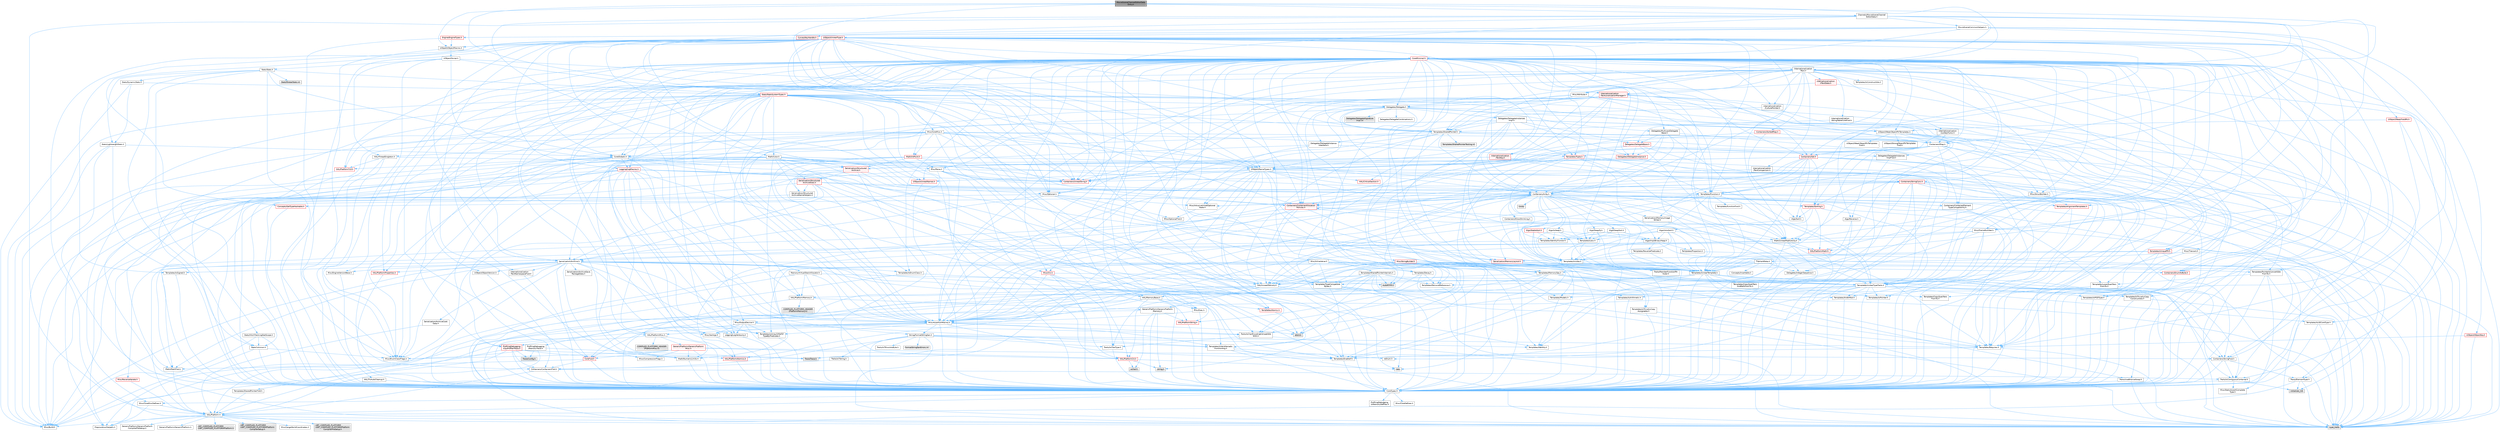 digraph "MovieSceneChannelEditorDataEntry.h"
{
 // INTERACTIVE_SVG=YES
 // LATEX_PDF_SIZE
  bgcolor="transparent";
  edge [fontname=Helvetica,fontsize=10,labelfontname=Helvetica,labelfontsize=10];
  node [fontname=Helvetica,fontsize=10,shape=box,height=0.2,width=0.4];
  Node1 [id="Node000001",label="MovieSceneChannelEditorData\lEntry.h",height=0.2,width=0.4,color="gray40", fillcolor="grey60", style="filled", fontcolor="black",tooltip=" "];
  Node1 -> Node2 [id="edge1_Node000001_Node000002",color="steelblue1",style="solid",tooltip=" "];
  Node2 [id="Node000002",label="UObject/ObjectMacros.h",height=0.2,width=0.4,color="grey40", fillcolor="white", style="filled",URL="$d8/d8d/ObjectMacros_8h.html",tooltip=" "];
  Node2 -> Node3 [id="edge2_Node000002_Node000003",color="steelblue1",style="solid",tooltip=" "];
  Node3 [id="Node000003",label="Misc/EnumClassFlags.h",height=0.2,width=0.4,color="grey40", fillcolor="white", style="filled",URL="$d8/de7/EnumClassFlags_8h.html",tooltip=" "];
  Node2 -> Node4 [id="edge3_Node000002_Node000004",color="steelblue1",style="solid",tooltip=" "];
  Node4 [id="Node000004",label="UObject/Script.h",height=0.2,width=0.4,color="grey40", fillcolor="white", style="filled",URL="$de/dc6/Script_8h.html",tooltip=" "];
  Node4 -> Node5 [id="edge4_Node000004_Node000005",color="steelblue1",style="solid",tooltip=" "];
  Node5 [id="Node000005",label="Delegates/Delegate.h",height=0.2,width=0.4,color="grey40", fillcolor="white", style="filled",URL="$d4/d80/Delegate_8h.html",tooltip=" "];
  Node5 -> Node6 [id="edge5_Node000005_Node000006",color="steelblue1",style="solid",tooltip=" "];
  Node6 [id="Node000006",label="CoreTypes.h",height=0.2,width=0.4,color="grey40", fillcolor="white", style="filled",URL="$dc/dec/CoreTypes_8h.html",tooltip=" "];
  Node6 -> Node7 [id="edge6_Node000006_Node000007",color="steelblue1",style="solid",tooltip=" "];
  Node7 [id="Node000007",label="HAL/Platform.h",height=0.2,width=0.4,color="grey40", fillcolor="white", style="filled",URL="$d9/dd0/Platform_8h.html",tooltip=" "];
  Node7 -> Node8 [id="edge7_Node000007_Node000008",color="steelblue1",style="solid",tooltip=" "];
  Node8 [id="Node000008",label="Misc/Build.h",height=0.2,width=0.4,color="grey40", fillcolor="white", style="filled",URL="$d3/dbb/Build_8h.html",tooltip=" "];
  Node7 -> Node9 [id="edge8_Node000007_Node000009",color="steelblue1",style="solid",tooltip=" "];
  Node9 [id="Node000009",label="Misc/LargeWorldCoordinates.h",height=0.2,width=0.4,color="grey40", fillcolor="white", style="filled",URL="$d2/dcb/LargeWorldCoordinates_8h.html",tooltip=" "];
  Node7 -> Node10 [id="edge9_Node000007_Node000010",color="steelblue1",style="solid",tooltip=" "];
  Node10 [id="Node000010",label="type_traits",height=0.2,width=0.4,color="grey60", fillcolor="#E0E0E0", style="filled",tooltip=" "];
  Node7 -> Node11 [id="edge10_Node000007_Node000011",color="steelblue1",style="solid",tooltip=" "];
  Node11 [id="Node000011",label="PreprocessorHelpers.h",height=0.2,width=0.4,color="grey40", fillcolor="white", style="filled",URL="$db/ddb/PreprocessorHelpers_8h.html",tooltip=" "];
  Node7 -> Node12 [id="edge11_Node000007_Node000012",color="steelblue1",style="solid",tooltip=" "];
  Node12 [id="Node000012",label="UBT_COMPILED_PLATFORM\l/UBT_COMPILED_PLATFORMPlatform\lCompilerPreSetup.h",height=0.2,width=0.4,color="grey60", fillcolor="#E0E0E0", style="filled",tooltip=" "];
  Node7 -> Node13 [id="edge12_Node000007_Node000013",color="steelblue1",style="solid",tooltip=" "];
  Node13 [id="Node000013",label="GenericPlatform/GenericPlatform\lCompilerPreSetup.h",height=0.2,width=0.4,color="grey40", fillcolor="white", style="filled",URL="$d9/dc8/GenericPlatformCompilerPreSetup_8h.html",tooltip=" "];
  Node7 -> Node14 [id="edge13_Node000007_Node000014",color="steelblue1",style="solid",tooltip=" "];
  Node14 [id="Node000014",label="GenericPlatform/GenericPlatform.h",height=0.2,width=0.4,color="grey40", fillcolor="white", style="filled",URL="$d6/d84/GenericPlatform_8h.html",tooltip=" "];
  Node7 -> Node15 [id="edge14_Node000007_Node000015",color="steelblue1",style="solid",tooltip=" "];
  Node15 [id="Node000015",label="UBT_COMPILED_PLATFORM\l/UBT_COMPILED_PLATFORMPlatform.h",height=0.2,width=0.4,color="grey60", fillcolor="#E0E0E0", style="filled",tooltip=" "];
  Node7 -> Node16 [id="edge15_Node000007_Node000016",color="steelblue1",style="solid",tooltip=" "];
  Node16 [id="Node000016",label="UBT_COMPILED_PLATFORM\l/UBT_COMPILED_PLATFORMPlatform\lCompilerSetup.h",height=0.2,width=0.4,color="grey60", fillcolor="#E0E0E0", style="filled",tooltip=" "];
  Node6 -> Node17 [id="edge16_Node000006_Node000017",color="steelblue1",style="solid",tooltip=" "];
  Node17 [id="Node000017",label="ProfilingDebugging\l/UMemoryDefines.h",height=0.2,width=0.4,color="grey40", fillcolor="white", style="filled",URL="$d2/da2/UMemoryDefines_8h.html",tooltip=" "];
  Node6 -> Node18 [id="edge17_Node000006_Node000018",color="steelblue1",style="solid",tooltip=" "];
  Node18 [id="Node000018",label="Misc/CoreMiscDefines.h",height=0.2,width=0.4,color="grey40", fillcolor="white", style="filled",URL="$da/d38/CoreMiscDefines_8h.html",tooltip=" "];
  Node18 -> Node7 [id="edge18_Node000018_Node000007",color="steelblue1",style="solid",tooltip=" "];
  Node18 -> Node11 [id="edge19_Node000018_Node000011",color="steelblue1",style="solid",tooltip=" "];
  Node6 -> Node19 [id="edge20_Node000006_Node000019",color="steelblue1",style="solid",tooltip=" "];
  Node19 [id="Node000019",label="Misc/CoreDefines.h",height=0.2,width=0.4,color="grey40", fillcolor="white", style="filled",URL="$d3/dd2/CoreDefines_8h.html",tooltip=" "];
  Node5 -> Node20 [id="edge21_Node000005_Node000020",color="steelblue1",style="solid",tooltip=" "];
  Node20 [id="Node000020",label="Misc/AssertionMacros.h",height=0.2,width=0.4,color="grey40", fillcolor="white", style="filled",URL="$d0/dfa/AssertionMacros_8h.html",tooltip=" "];
  Node20 -> Node6 [id="edge22_Node000020_Node000006",color="steelblue1",style="solid",tooltip=" "];
  Node20 -> Node7 [id="edge23_Node000020_Node000007",color="steelblue1",style="solid",tooltip=" "];
  Node20 -> Node21 [id="edge24_Node000020_Node000021",color="steelblue1",style="solid",tooltip=" "];
  Node21 [id="Node000021",label="HAL/PlatformMisc.h",height=0.2,width=0.4,color="grey40", fillcolor="white", style="filled",URL="$d0/df5/PlatformMisc_8h.html",tooltip=" "];
  Node21 -> Node6 [id="edge25_Node000021_Node000006",color="steelblue1",style="solid",tooltip=" "];
  Node21 -> Node22 [id="edge26_Node000021_Node000022",color="steelblue1",style="solid",tooltip=" "];
  Node22 [id="Node000022",label="GenericPlatform/GenericPlatform\lMisc.h",height=0.2,width=0.4,color="red", fillcolor="#FFF0F0", style="filled",URL="$db/d9a/GenericPlatformMisc_8h.html",tooltip=" "];
  Node22 -> Node23 [id="edge27_Node000022_Node000023",color="steelblue1",style="solid",tooltip=" "];
  Node23 [id="Node000023",label="Containers/StringFwd.h",height=0.2,width=0.4,color="grey40", fillcolor="white", style="filled",URL="$df/d37/StringFwd_8h.html",tooltip=" "];
  Node23 -> Node6 [id="edge28_Node000023_Node000006",color="steelblue1",style="solid",tooltip=" "];
  Node23 -> Node24 [id="edge29_Node000023_Node000024",color="steelblue1",style="solid",tooltip=" "];
  Node24 [id="Node000024",label="Traits/ElementType.h",height=0.2,width=0.4,color="grey40", fillcolor="white", style="filled",URL="$d5/d4f/ElementType_8h.html",tooltip=" "];
  Node24 -> Node7 [id="edge30_Node000024_Node000007",color="steelblue1",style="solid",tooltip=" "];
  Node24 -> Node25 [id="edge31_Node000024_Node000025",color="steelblue1",style="solid",tooltip=" "];
  Node25 [id="Node000025",label="initializer_list",height=0.2,width=0.4,color="grey60", fillcolor="#E0E0E0", style="filled",tooltip=" "];
  Node24 -> Node10 [id="edge32_Node000024_Node000010",color="steelblue1",style="solid",tooltip=" "];
  Node23 -> Node26 [id="edge33_Node000023_Node000026",color="steelblue1",style="solid",tooltip=" "];
  Node26 [id="Node000026",label="Traits/IsContiguousContainer.h",height=0.2,width=0.4,color="grey40", fillcolor="white", style="filled",URL="$d5/d3c/IsContiguousContainer_8h.html",tooltip=" "];
  Node26 -> Node6 [id="edge34_Node000026_Node000006",color="steelblue1",style="solid",tooltip=" "];
  Node26 -> Node27 [id="edge35_Node000026_Node000027",color="steelblue1",style="solid",tooltip=" "];
  Node27 [id="Node000027",label="Misc/StaticAssertComplete\lType.h",height=0.2,width=0.4,color="grey40", fillcolor="white", style="filled",URL="$d5/d4e/StaticAssertCompleteType_8h.html",tooltip=" "];
  Node26 -> Node25 [id="edge36_Node000026_Node000025",color="steelblue1",style="solid",tooltip=" "];
  Node22 -> Node28 [id="edge37_Node000022_Node000028",color="steelblue1",style="solid",tooltip=" "];
  Node28 [id="Node000028",label="CoreFwd.h",height=0.2,width=0.4,color="red", fillcolor="#FFF0F0", style="filled",URL="$d1/d1e/CoreFwd_8h.html",tooltip=" "];
  Node28 -> Node6 [id="edge38_Node000028_Node000006",color="steelblue1",style="solid",tooltip=" "];
  Node28 -> Node29 [id="edge39_Node000028_Node000029",color="steelblue1",style="solid",tooltip=" "];
  Node29 [id="Node000029",label="Containers/ContainersFwd.h",height=0.2,width=0.4,color="grey40", fillcolor="white", style="filled",URL="$d4/d0a/ContainersFwd_8h.html",tooltip=" "];
  Node29 -> Node7 [id="edge40_Node000029_Node000007",color="steelblue1",style="solid",tooltip=" "];
  Node29 -> Node6 [id="edge41_Node000029_Node000006",color="steelblue1",style="solid",tooltip=" "];
  Node29 -> Node26 [id="edge42_Node000029_Node000026",color="steelblue1",style="solid",tooltip=" "];
  Node28 -> Node30 [id="edge43_Node000028_Node000030",color="steelblue1",style="solid",tooltip=" "];
  Node30 [id="Node000030",label="Math/MathFwd.h",height=0.2,width=0.4,color="grey40", fillcolor="white", style="filled",URL="$d2/d10/MathFwd_8h.html",tooltip=" "];
  Node30 -> Node7 [id="edge44_Node000030_Node000007",color="steelblue1",style="solid",tooltip=" "];
  Node22 -> Node6 [id="edge45_Node000022_Node000006",color="steelblue1",style="solid",tooltip=" "];
  Node22 -> Node33 [id="edge46_Node000022_Node000033",color="steelblue1",style="solid",tooltip=" "];
  Node33 [id="Node000033",label="HAL/PlatformCrt.h",height=0.2,width=0.4,color="red", fillcolor="#FFF0F0", style="filled",URL="$d8/d75/PlatformCrt_8h.html",tooltip=" "];
  Node33 -> Node34 [id="edge47_Node000033_Node000034",color="steelblue1",style="solid",tooltip=" "];
  Node34 [id="Node000034",label="new",height=0.2,width=0.4,color="grey60", fillcolor="#E0E0E0", style="filled",tooltip=" "];
  Node33 -> Node35 [id="edge48_Node000033_Node000035",color="steelblue1",style="solid",tooltip=" "];
  Node35 [id="Node000035",label="wchar.h",height=0.2,width=0.4,color="grey60", fillcolor="#E0E0E0", style="filled",tooltip=" "];
  Node33 -> Node42 [id="edge49_Node000033_Node000042",color="steelblue1",style="solid",tooltip=" "];
  Node42 [id="Node000042",label="string.h",height=0.2,width=0.4,color="grey60", fillcolor="#E0E0E0", style="filled",tooltip=" "];
  Node22 -> Node43 [id="edge50_Node000022_Node000043",color="steelblue1",style="solid",tooltip=" "];
  Node43 [id="Node000043",label="Math/NumericLimits.h",height=0.2,width=0.4,color="grey40", fillcolor="white", style="filled",URL="$df/d1b/NumericLimits_8h.html",tooltip=" "];
  Node43 -> Node6 [id="edge51_Node000043_Node000006",color="steelblue1",style="solid",tooltip=" "];
  Node22 -> Node44 [id="edge52_Node000022_Node000044",color="steelblue1",style="solid",tooltip=" "];
  Node44 [id="Node000044",label="Misc/CompressionFlags.h",height=0.2,width=0.4,color="grey40", fillcolor="white", style="filled",URL="$d9/d76/CompressionFlags_8h.html",tooltip=" "];
  Node22 -> Node3 [id="edge53_Node000022_Node000003",color="steelblue1",style="solid",tooltip=" "];
  Node21 -> Node47 [id="edge54_Node000021_Node000047",color="steelblue1",style="solid",tooltip=" "];
  Node47 [id="Node000047",label="COMPILED_PLATFORM_HEADER\l(PlatformMisc.h)",height=0.2,width=0.4,color="grey60", fillcolor="#E0E0E0", style="filled",tooltip=" "];
  Node21 -> Node48 [id="edge55_Node000021_Node000048",color="steelblue1",style="solid",tooltip=" "];
  Node48 [id="Node000048",label="ProfilingDebugging\l/CpuProfilerTrace.h",height=0.2,width=0.4,color="red", fillcolor="#FFF0F0", style="filled",URL="$da/dcb/CpuProfilerTrace_8h.html",tooltip=" "];
  Node48 -> Node6 [id="edge56_Node000048_Node000006",color="steelblue1",style="solid",tooltip=" "];
  Node48 -> Node29 [id="edge57_Node000048_Node000029",color="steelblue1",style="solid",tooltip=" "];
  Node48 -> Node49 [id="edge58_Node000048_Node000049",color="steelblue1",style="solid",tooltip=" "];
  Node49 [id="Node000049",label="HAL/PlatformAtomics.h",height=0.2,width=0.4,color="red", fillcolor="#FFF0F0", style="filled",URL="$d3/d36/PlatformAtomics_8h.html",tooltip=" "];
  Node49 -> Node6 [id="edge59_Node000049_Node000006",color="steelblue1",style="solid",tooltip=" "];
  Node48 -> Node11 [id="edge60_Node000048_Node000011",color="steelblue1",style="solid",tooltip=" "];
  Node48 -> Node8 [id="edge61_Node000048_Node000008",color="steelblue1",style="solid",tooltip=" "];
  Node48 -> Node52 [id="edge62_Node000048_Node000052",color="steelblue1",style="solid",tooltip=" "];
  Node52 [id="Node000052",label="Trace/Config.h",height=0.2,width=0.4,color="grey60", fillcolor="#E0E0E0", style="filled",tooltip=" "];
  Node48 -> Node55 [id="edge63_Node000048_Node000055",color="steelblue1",style="solid",tooltip=" "];
  Node55 [id="Node000055",label="Trace/Trace.h",height=0.2,width=0.4,color="grey60", fillcolor="#E0E0E0", style="filled",tooltip=" "];
  Node20 -> Node11 [id="edge64_Node000020_Node000011",color="steelblue1",style="solid",tooltip=" "];
  Node20 -> Node56 [id="edge65_Node000020_Node000056",color="steelblue1",style="solid",tooltip=" "];
  Node56 [id="Node000056",label="Templates/EnableIf.h",height=0.2,width=0.4,color="grey40", fillcolor="white", style="filled",URL="$d7/d60/EnableIf_8h.html",tooltip=" "];
  Node56 -> Node6 [id="edge66_Node000056_Node000006",color="steelblue1",style="solid",tooltip=" "];
  Node20 -> Node57 [id="edge67_Node000020_Node000057",color="steelblue1",style="solid",tooltip=" "];
  Node57 [id="Node000057",label="Templates/IsArrayOrRefOf\lTypeByPredicate.h",height=0.2,width=0.4,color="grey40", fillcolor="white", style="filled",URL="$d6/da1/IsArrayOrRefOfTypeByPredicate_8h.html",tooltip=" "];
  Node57 -> Node6 [id="edge68_Node000057_Node000006",color="steelblue1",style="solid",tooltip=" "];
  Node20 -> Node58 [id="edge69_Node000020_Node000058",color="steelblue1",style="solid",tooltip=" "];
  Node58 [id="Node000058",label="Templates/IsValidVariadic\lFunctionArg.h",height=0.2,width=0.4,color="grey40", fillcolor="white", style="filled",URL="$d0/dc8/IsValidVariadicFunctionArg_8h.html",tooltip=" "];
  Node58 -> Node6 [id="edge70_Node000058_Node000006",color="steelblue1",style="solid",tooltip=" "];
  Node58 -> Node59 [id="edge71_Node000058_Node000059",color="steelblue1",style="solid",tooltip=" "];
  Node59 [id="Node000059",label="IsEnum.h",height=0.2,width=0.4,color="grey40", fillcolor="white", style="filled",URL="$d4/de5/IsEnum_8h.html",tooltip=" "];
  Node58 -> Node10 [id="edge72_Node000058_Node000010",color="steelblue1",style="solid",tooltip=" "];
  Node20 -> Node60 [id="edge73_Node000020_Node000060",color="steelblue1",style="solid",tooltip=" "];
  Node60 [id="Node000060",label="Traits/IsCharEncodingCompatible\lWith.h",height=0.2,width=0.4,color="grey40", fillcolor="white", style="filled",URL="$df/dd1/IsCharEncodingCompatibleWith_8h.html",tooltip=" "];
  Node60 -> Node10 [id="edge74_Node000060_Node000010",color="steelblue1",style="solid",tooltip=" "];
  Node60 -> Node61 [id="edge75_Node000060_Node000061",color="steelblue1",style="solid",tooltip=" "];
  Node61 [id="Node000061",label="Traits/IsCharType.h",height=0.2,width=0.4,color="grey40", fillcolor="white", style="filled",URL="$db/d51/IsCharType_8h.html",tooltip=" "];
  Node61 -> Node6 [id="edge76_Node000061_Node000006",color="steelblue1",style="solid",tooltip=" "];
  Node20 -> Node62 [id="edge77_Node000020_Node000062",color="steelblue1",style="solid",tooltip=" "];
  Node62 [id="Node000062",label="Misc/VarArgs.h",height=0.2,width=0.4,color="grey40", fillcolor="white", style="filled",URL="$d5/d6f/VarArgs_8h.html",tooltip=" "];
  Node62 -> Node6 [id="edge78_Node000062_Node000006",color="steelblue1",style="solid",tooltip=" "];
  Node20 -> Node63 [id="edge79_Node000020_Node000063",color="steelblue1",style="solid",tooltip=" "];
  Node63 [id="Node000063",label="String/FormatStringSan.h",height=0.2,width=0.4,color="grey40", fillcolor="white", style="filled",URL="$d3/d8b/FormatStringSan_8h.html",tooltip=" "];
  Node63 -> Node10 [id="edge80_Node000063_Node000010",color="steelblue1",style="solid",tooltip=" "];
  Node63 -> Node6 [id="edge81_Node000063_Node000006",color="steelblue1",style="solid",tooltip=" "];
  Node63 -> Node64 [id="edge82_Node000063_Node000064",color="steelblue1",style="solid",tooltip=" "];
  Node64 [id="Node000064",label="Templates/Requires.h",height=0.2,width=0.4,color="grey40", fillcolor="white", style="filled",URL="$dc/d96/Requires_8h.html",tooltip=" "];
  Node64 -> Node56 [id="edge83_Node000064_Node000056",color="steelblue1",style="solid",tooltip=" "];
  Node64 -> Node10 [id="edge84_Node000064_Node000010",color="steelblue1",style="solid",tooltip=" "];
  Node63 -> Node65 [id="edge85_Node000063_Node000065",color="steelblue1",style="solid",tooltip=" "];
  Node65 [id="Node000065",label="Templates/Identity.h",height=0.2,width=0.4,color="grey40", fillcolor="white", style="filled",URL="$d0/dd5/Identity_8h.html",tooltip=" "];
  Node63 -> Node58 [id="edge86_Node000063_Node000058",color="steelblue1",style="solid",tooltip=" "];
  Node63 -> Node61 [id="edge87_Node000063_Node000061",color="steelblue1",style="solid",tooltip=" "];
  Node63 -> Node66 [id="edge88_Node000063_Node000066",color="steelblue1",style="solid",tooltip=" "];
  Node66 [id="Node000066",label="Traits/IsTEnumAsByte.h",height=0.2,width=0.4,color="grey40", fillcolor="white", style="filled",URL="$d1/de6/IsTEnumAsByte_8h.html",tooltip=" "];
  Node63 -> Node67 [id="edge89_Node000063_Node000067",color="steelblue1",style="solid",tooltip=" "];
  Node67 [id="Node000067",label="Traits/IsTString.h",height=0.2,width=0.4,color="grey40", fillcolor="white", style="filled",URL="$d0/df8/IsTString_8h.html",tooltip=" "];
  Node67 -> Node29 [id="edge90_Node000067_Node000029",color="steelblue1",style="solid",tooltip=" "];
  Node63 -> Node29 [id="edge91_Node000063_Node000029",color="steelblue1",style="solid",tooltip=" "];
  Node63 -> Node68 [id="edge92_Node000063_Node000068",color="steelblue1",style="solid",tooltip=" "];
  Node68 [id="Node000068",label="FormatStringSanErrors.inl",height=0.2,width=0.4,color="grey60", fillcolor="#E0E0E0", style="filled",tooltip=" "];
  Node20 -> Node69 [id="edge93_Node000020_Node000069",color="steelblue1",style="solid",tooltip=" "];
  Node69 [id="Node000069",label="atomic",height=0.2,width=0.4,color="grey60", fillcolor="#E0E0E0", style="filled",tooltip=" "];
  Node5 -> Node70 [id="edge94_Node000005_Node000070",color="steelblue1",style="solid",tooltip=" "];
  Node70 [id="Node000070",label="UObject/NameTypes.h",height=0.2,width=0.4,color="grey40", fillcolor="white", style="filled",URL="$d6/d35/NameTypes_8h.html",tooltip=" "];
  Node70 -> Node6 [id="edge95_Node000070_Node000006",color="steelblue1",style="solid",tooltip=" "];
  Node70 -> Node20 [id="edge96_Node000070_Node000020",color="steelblue1",style="solid",tooltip=" "];
  Node70 -> Node71 [id="edge97_Node000070_Node000071",color="steelblue1",style="solid",tooltip=" "];
  Node71 [id="Node000071",label="HAL/UnrealMemory.h",height=0.2,width=0.4,color="grey40", fillcolor="white", style="filled",URL="$d9/d96/UnrealMemory_8h.html",tooltip=" "];
  Node71 -> Node6 [id="edge98_Node000071_Node000006",color="steelblue1",style="solid",tooltip=" "];
  Node71 -> Node72 [id="edge99_Node000071_Node000072",color="steelblue1",style="solid",tooltip=" "];
  Node72 [id="Node000072",label="GenericPlatform/GenericPlatform\lMemory.h",height=0.2,width=0.4,color="grey40", fillcolor="white", style="filled",URL="$dd/d22/GenericPlatformMemory_8h.html",tooltip=" "];
  Node72 -> Node28 [id="edge100_Node000072_Node000028",color="steelblue1",style="solid",tooltip=" "];
  Node72 -> Node6 [id="edge101_Node000072_Node000006",color="steelblue1",style="solid",tooltip=" "];
  Node72 -> Node73 [id="edge102_Node000072_Node000073",color="steelblue1",style="solid",tooltip=" "];
  Node73 [id="Node000073",label="HAL/PlatformString.h",height=0.2,width=0.4,color="red", fillcolor="#FFF0F0", style="filled",URL="$db/db5/PlatformString_8h.html",tooltip=" "];
  Node73 -> Node6 [id="edge103_Node000073_Node000006",color="steelblue1",style="solid",tooltip=" "];
  Node72 -> Node42 [id="edge104_Node000072_Node000042",color="steelblue1",style="solid",tooltip=" "];
  Node72 -> Node35 [id="edge105_Node000072_Node000035",color="steelblue1",style="solid",tooltip=" "];
  Node71 -> Node75 [id="edge106_Node000071_Node000075",color="steelblue1",style="solid",tooltip=" "];
  Node75 [id="Node000075",label="HAL/MemoryBase.h",height=0.2,width=0.4,color="grey40", fillcolor="white", style="filled",URL="$d6/d9f/MemoryBase_8h.html",tooltip=" "];
  Node75 -> Node6 [id="edge107_Node000075_Node000006",color="steelblue1",style="solid",tooltip=" "];
  Node75 -> Node49 [id="edge108_Node000075_Node000049",color="steelblue1",style="solid",tooltip=" "];
  Node75 -> Node33 [id="edge109_Node000075_Node000033",color="steelblue1",style="solid",tooltip=" "];
  Node75 -> Node76 [id="edge110_Node000075_Node000076",color="steelblue1",style="solid",tooltip=" "];
  Node76 [id="Node000076",label="Misc/Exec.h",height=0.2,width=0.4,color="grey40", fillcolor="white", style="filled",URL="$de/ddb/Exec_8h.html",tooltip=" "];
  Node76 -> Node6 [id="edge111_Node000076_Node000006",color="steelblue1",style="solid",tooltip=" "];
  Node76 -> Node20 [id="edge112_Node000076_Node000020",color="steelblue1",style="solid",tooltip=" "];
  Node75 -> Node77 [id="edge113_Node000075_Node000077",color="steelblue1",style="solid",tooltip=" "];
  Node77 [id="Node000077",label="Misc/OutputDevice.h",height=0.2,width=0.4,color="grey40", fillcolor="white", style="filled",URL="$d7/d32/OutputDevice_8h.html",tooltip=" "];
  Node77 -> Node28 [id="edge114_Node000077_Node000028",color="steelblue1",style="solid",tooltip=" "];
  Node77 -> Node6 [id="edge115_Node000077_Node000006",color="steelblue1",style="solid",tooltip=" "];
  Node77 -> Node78 [id="edge116_Node000077_Node000078",color="steelblue1",style="solid",tooltip=" "];
  Node78 [id="Node000078",label="Logging/LogVerbosity.h",height=0.2,width=0.4,color="grey40", fillcolor="white", style="filled",URL="$d2/d8f/LogVerbosity_8h.html",tooltip=" "];
  Node78 -> Node6 [id="edge117_Node000078_Node000006",color="steelblue1",style="solid",tooltip=" "];
  Node77 -> Node62 [id="edge118_Node000077_Node000062",color="steelblue1",style="solid",tooltip=" "];
  Node77 -> Node57 [id="edge119_Node000077_Node000057",color="steelblue1",style="solid",tooltip=" "];
  Node77 -> Node58 [id="edge120_Node000077_Node000058",color="steelblue1",style="solid",tooltip=" "];
  Node77 -> Node60 [id="edge121_Node000077_Node000060",color="steelblue1",style="solid",tooltip=" "];
  Node75 -> Node79 [id="edge122_Node000075_Node000079",color="steelblue1",style="solid",tooltip=" "];
  Node79 [id="Node000079",label="Templates/Atomic.h",height=0.2,width=0.4,color="red", fillcolor="#FFF0F0", style="filled",URL="$d3/d91/Atomic_8h.html",tooltip=" "];
  Node79 -> Node69 [id="edge123_Node000079_Node000069",color="steelblue1",style="solid",tooltip=" "];
  Node71 -> Node88 [id="edge124_Node000071_Node000088",color="steelblue1",style="solid",tooltip=" "];
  Node88 [id="Node000088",label="HAL/PlatformMemory.h",height=0.2,width=0.4,color="grey40", fillcolor="white", style="filled",URL="$de/d68/PlatformMemory_8h.html",tooltip=" "];
  Node88 -> Node6 [id="edge125_Node000088_Node000006",color="steelblue1",style="solid",tooltip=" "];
  Node88 -> Node72 [id="edge126_Node000088_Node000072",color="steelblue1",style="solid",tooltip=" "];
  Node88 -> Node89 [id="edge127_Node000088_Node000089",color="steelblue1",style="solid",tooltip=" "];
  Node89 [id="Node000089",label="COMPILED_PLATFORM_HEADER\l(PlatformMemory.h)",height=0.2,width=0.4,color="grey60", fillcolor="#E0E0E0", style="filled",tooltip=" "];
  Node71 -> Node90 [id="edge128_Node000071_Node000090",color="steelblue1",style="solid",tooltip=" "];
  Node90 [id="Node000090",label="ProfilingDebugging\l/MemoryTrace.h",height=0.2,width=0.4,color="grey40", fillcolor="white", style="filled",URL="$da/dd7/MemoryTrace_8h.html",tooltip=" "];
  Node90 -> Node7 [id="edge129_Node000090_Node000007",color="steelblue1",style="solid",tooltip=" "];
  Node90 -> Node3 [id="edge130_Node000090_Node000003",color="steelblue1",style="solid",tooltip=" "];
  Node90 -> Node52 [id="edge131_Node000090_Node000052",color="steelblue1",style="solid",tooltip=" "];
  Node90 -> Node55 [id="edge132_Node000090_Node000055",color="steelblue1",style="solid",tooltip=" "];
  Node71 -> Node91 [id="edge133_Node000071_Node000091",color="steelblue1",style="solid",tooltip=" "];
  Node91 [id="Node000091",label="Templates/IsPointer.h",height=0.2,width=0.4,color="grey40", fillcolor="white", style="filled",URL="$d7/d05/IsPointer_8h.html",tooltip=" "];
  Node91 -> Node6 [id="edge134_Node000091_Node000006",color="steelblue1",style="solid",tooltip=" "];
  Node70 -> Node92 [id="edge135_Node000070_Node000092",color="steelblue1",style="solid",tooltip=" "];
  Node92 [id="Node000092",label="Templates/UnrealTypeTraits.h",height=0.2,width=0.4,color="grey40", fillcolor="white", style="filled",URL="$d2/d2d/UnrealTypeTraits_8h.html",tooltip=" "];
  Node92 -> Node6 [id="edge136_Node000092_Node000006",color="steelblue1",style="solid",tooltip=" "];
  Node92 -> Node91 [id="edge137_Node000092_Node000091",color="steelblue1",style="solid",tooltip=" "];
  Node92 -> Node20 [id="edge138_Node000092_Node000020",color="steelblue1",style="solid",tooltip=" "];
  Node92 -> Node84 [id="edge139_Node000092_Node000084",color="steelblue1",style="solid",tooltip=" "];
  Node84 [id="Node000084",label="Templates/AndOrNot.h",height=0.2,width=0.4,color="grey40", fillcolor="white", style="filled",URL="$db/d0a/AndOrNot_8h.html",tooltip=" "];
  Node84 -> Node6 [id="edge140_Node000084_Node000006",color="steelblue1",style="solid",tooltip=" "];
  Node92 -> Node56 [id="edge141_Node000092_Node000056",color="steelblue1",style="solid",tooltip=" "];
  Node92 -> Node93 [id="edge142_Node000092_Node000093",color="steelblue1",style="solid",tooltip=" "];
  Node93 [id="Node000093",label="Templates/IsArithmetic.h",height=0.2,width=0.4,color="grey40", fillcolor="white", style="filled",URL="$d2/d5d/IsArithmetic_8h.html",tooltip=" "];
  Node93 -> Node6 [id="edge143_Node000093_Node000006",color="steelblue1",style="solid",tooltip=" "];
  Node92 -> Node59 [id="edge144_Node000092_Node000059",color="steelblue1",style="solid",tooltip=" "];
  Node92 -> Node94 [id="edge145_Node000092_Node000094",color="steelblue1",style="solid",tooltip=" "];
  Node94 [id="Node000094",label="Templates/Models.h",height=0.2,width=0.4,color="grey40", fillcolor="white", style="filled",URL="$d3/d0c/Models_8h.html",tooltip=" "];
  Node94 -> Node65 [id="edge146_Node000094_Node000065",color="steelblue1",style="solid",tooltip=" "];
  Node92 -> Node95 [id="edge147_Node000092_Node000095",color="steelblue1",style="solid",tooltip=" "];
  Node95 [id="Node000095",label="Templates/IsPODType.h",height=0.2,width=0.4,color="grey40", fillcolor="white", style="filled",URL="$d7/db1/IsPODType_8h.html",tooltip=" "];
  Node95 -> Node6 [id="edge148_Node000095_Node000006",color="steelblue1",style="solid",tooltip=" "];
  Node92 -> Node96 [id="edge149_Node000092_Node000096",color="steelblue1",style="solid",tooltip=" "];
  Node96 [id="Node000096",label="Templates/IsUECoreType.h",height=0.2,width=0.4,color="grey40", fillcolor="white", style="filled",URL="$d1/db8/IsUECoreType_8h.html",tooltip=" "];
  Node96 -> Node6 [id="edge150_Node000096_Node000006",color="steelblue1",style="solid",tooltip=" "];
  Node96 -> Node10 [id="edge151_Node000096_Node000010",color="steelblue1",style="solid",tooltip=" "];
  Node92 -> Node85 [id="edge152_Node000092_Node000085",color="steelblue1",style="solid",tooltip=" "];
  Node85 [id="Node000085",label="Templates/IsTriviallyCopy\lConstructible.h",height=0.2,width=0.4,color="grey40", fillcolor="white", style="filled",URL="$d3/d78/IsTriviallyCopyConstructible_8h.html",tooltip=" "];
  Node85 -> Node6 [id="edge153_Node000085_Node000006",color="steelblue1",style="solid",tooltip=" "];
  Node85 -> Node10 [id="edge154_Node000085_Node000010",color="steelblue1",style="solid",tooltip=" "];
  Node70 -> Node97 [id="edge155_Node000070_Node000097",color="steelblue1",style="solid",tooltip=" "];
  Node97 [id="Node000097",label="Templates/UnrealTemplate.h",height=0.2,width=0.4,color="grey40", fillcolor="white", style="filled",URL="$d4/d24/UnrealTemplate_8h.html",tooltip=" "];
  Node97 -> Node6 [id="edge156_Node000097_Node000006",color="steelblue1",style="solid",tooltip=" "];
  Node97 -> Node91 [id="edge157_Node000097_Node000091",color="steelblue1",style="solid",tooltip=" "];
  Node97 -> Node71 [id="edge158_Node000097_Node000071",color="steelblue1",style="solid",tooltip=" "];
  Node97 -> Node98 [id="edge159_Node000097_Node000098",color="steelblue1",style="solid",tooltip=" "];
  Node98 [id="Node000098",label="Templates/CopyQualifiers\lAndRefsFromTo.h",height=0.2,width=0.4,color="grey40", fillcolor="white", style="filled",URL="$d3/db3/CopyQualifiersAndRefsFromTo_8h.html",tooltip=" "];
  Node98 -> Node99 [id="edge160_Node000098_Node000099",color="steelblue1",style="solid",tooltip=" "];
  Node99 [id="Node000099",label="Templates/CopyQualifiers\lFromTo.h",height=0.2,width=0.4,color="grey40", fillcolor="white", style="filled",URL="$d5/db4/CopyQualifiersFromTo_8h.html",tooltip=" "];
  Node97 -> Node92 [id="edge161_Node000097_Node000092",color="steelblue1",style="solid",tooltip=" "];
  Node97 -> Node100 [id="edge162_Node000097_Node000100",color="steelblue1",style="solid",tooltip=" "];
  Node100 [id="Node000100",label="Templates/RemoveReference.h",height=0.2,width=0.4,color="grey40", fillcolor="white", style="filled",URL="$da/dbe/RemoveReference_8h.html",tooltip=" "];
  Node100 -> Node6 [id="edge163_Node000100_Node000006",color="steelblue1",style="solid",tooltip=" "];
  Node97 -> Node64 [id="edge164_Node000097_Node000064",color="steelblue1",style="solid",tooltip=" "];
  Node97 -> Node101 [id="edge165_Node000097_Node000101",color="steelblue1",style="solid",tooltip=" "];
  Node101 [id="Node000101",label="Templates/TypeCompatible\lBytes.h",height=0.2,width=0.4,color="grey40", fillcolor="white", style="filled",URL="$df/d0a/TypeCompatibleBytes_8h.html",tooltip=" "];
  Node101 -> Node6 [id="edge166_Node000101_Node000006",color="steelblue1",style="solid",tooltip=" "];
  Node101 -> Node42 [id="edge167_Node000101_Node000042",color="steelblue1",style="solid",tooltip=" "];
  Node101 -> Node34 [id="edge168_Node000101_Node000034",color="steelblue1",style="solid",tooltip=" "];
  Node101 -> Node10 [id="edge169_Node000101_Node000010",color="steelblue1",style="solid",tooltip=" "];
  Node97 -> Node65 [id="edge170_Node000097_Node000065",color="steelblue1",style="solid",tooltip=" "];
  Node97 -> Node26 [id="edge171_Node000097_Node000026",color="steelblue1",style="solid",tooltip=" "];
  Node97 -> Node102 [id="edge172_Node000097_Node000102",color="steelblue1",style="solid",tooltip=" "];
  Node102 [id="Node000102",label="Traits/UseBitwiseSwap.h",height=0.2,width=0.4,color="grey40", fillcolor="white", style="filled",URL="$db/df3/UseBitwiseSwap_8h.html",tooltip=" "];
  Node102 -> Node6 [id="edge173_Node000102_Node000006",color="steelblue1",style="solid",tooltip=" "];
  Node102 -> Node10 [id="edge174_Node000102_Node000010",color="steelblue1",style="solid",tooltip=" "];
  Node97 -> Node10 [id="edge175_Node000097_Node000010",color="steelblue1",style="solid",tooltip=" "];
  Node70 -> Node103 [id="edge176_Node000070_Node000103",color="steelblue1",style="solid",tooltip=" "];
  Node103 [id="Node000103",label="Containers/UnrealString.h",height=0.2,width=0.4,color="red", fillcolor="#FFF0F0", style="filled",URL="$d5/dba/UnrealString_8h.html",tooltip=" "];
  Node70 -> Node107 [id="edge177_Node000070_Node000107",color="steelblue1",style="solid",tooltip=" "];
  Node107 [id="Node000107",label="HAL/CriticalSection.h",height=0.2,width=0.4,color="red", fillcolor="#FFF0F0", style="filled",URL="$d6/d90/CriticalSection_8h.html",tooltip=" "];
  Node70 -> Node110 [id="edge178_Node000070_Node000110",color="steelblue1",style="solid",tooltip=" "];
  Node110 [id="Node000110",label="Containers/StringConv.h",height=0.2,width=0.4,color="red", fillcolor="#FFF0F0", style="filled",URL="$d3/ddf/StringConv_8h.html",tooltip=" "];
  Node110 -> Node6 [id="edge179_Node000110_Node000006",color="steelblue1",style="solid",tooltip=" "];
  Node110 -> Node20 [id="edge180_Node000110_Node000020",color="steelblue1",style="solid",tooltip=" "];
  Node110 -> Node111 [id="edge181_Node000110_Node000111",color="steelblue1",style="solid",tooltip=" "];
  Node111 [id="Node000111",label="Containers/ContainerAllocation\lPolicies.h",height=0.2,width=0.4,color="red", fillcolor="#FFF0F0", style="filled",URL="$d7/dff/ContainerAllocationPolicies_8h.html",tooltip=" "];
  Node111 -> Node6 [id="edge182_Node000111_Node000006",color="steelblue1",style="solid",tooltip=" "];
  Node111 -> Node111 [id="edge183_Node000111_Node000111",color="steelblue1",style="solid",tooltip=" "];
  Node111 -> Node113 [id="edge184_Node000111_Node000113",color="steelblue1",style="solid",tooltip=" "];
  Node113 [id="Node000113",label="HAL/PlatformMath.h",height=0.2,width=0.4,color="red", fillcolor="#FFF0F0", style="filled",URL="$dc/d53/PlatformMath_8h.html",tooltip=" "];
  Node113 -> Node6 [id="edge185_Node000113_Node000006",color="steelblue1",style="solid",tooltip=" "];
  Node111 -> Node71 [id="edge186_Node000111_Node000071",color="steelblue1",style="solid",tooltip=" "];
  Node111 -> Node43 [id="edge187_Node000111_Node000043",color="steelblue1",style="solid",tooltip=" "];
  Node111 -> Node20 [id="edge188_Node000111_Node000020",color="steelblue1",style="solid",tooltip=" "];
  Node111 -> Node122 [id="edge189_Node000111_Node000122",color="steelblue1",style="solid",tooltip=" "];
  Node122 [id="Node000122",label="Templates/MemoryOps.h",height=0.2,width=0.4,color="grey40", fillcolor="white", style="filled",URL="$db/dea/MemoryOps_8h.html",tooltip=" "];
  Node122 -> Node6 [id="edge190_Node000122_Node000006",color="steelblue1",style="solid",tooltip=" "];
  Node122 -> Node71 [id="edge191_Node000122_Node000071",color="steelblue1",style="solid",tooltip=" "];
  Node122 -> Node86 [id="edge192_Node000122_Node000086",color="steelblue1",style="solid",tooltip=" "];
  Node86 [id="Node000086",label="Templates/IsTriviallyCopy\lAssignable.h",height=0.2,width=0.4,color="grey40", fillcolor="white", style="filled",URL="$d2/df2/IsTriviallyCopyAssignable_8h.html",tooltip=" "];
  Node86 -> Node6 [id="edge193_Node000086_Node000006",color="steelblue1",style="solid",tooltip=" "];
  Node86 -> Node10 [id="edge194_Node000086_Node000010",color="steelblue1",style="solid",tooltip=" "];
  Node122 -> Node85 [id="edge195_Node000122_Node000085",color="steelblue1",style="solid",tooltip=" "];
  Node122 -> Node64 [id="edge196_Node000122_Node000064",color="steelblue1",style="solid",tooltip=" "];
  Node122 -> Node92 [id="edge197_Node000122_Node000092",color="steelblue1",style="solid",tooltip=" "];
  Node122 -> Node102 [id="edge198_Node000122_Node000102",color="steelblue1",style="solid",tooltip=" "];
  Node122 -> Node34 [id="edge199_Node000122_Node000034",color="steelblue1",style="solid",tooltip=" "];
  Node122 -> Node10 [id="edge200_Node000122_Node000010",color="steelblue1",style="solid",tooltip=" "];
  Node111 -> Node101 [id="edge201_Node000111_Node000101",color="steelblue1",style="solid",tooltip=" "];
  Node111 -> Node10 [id="edge202_Node000111_Node000010",color="steelblue1",style="solid",tooltip=" "];
  Node110 -> Node123 [id="edge203_Node000110_Node000123",color="steelblue1",style="solid",tooltip=" "];
  Node123 [id="Node000123",label="Containers/Array.h",height=0.2,width=0.4,color="grey40", fillcolor="white", style="filled",URL="$df/dd0/Array_8h.html",tooltip=" "];
  Node123 -> Node6 [id="edge204_Node000123_Node000006",color="steelblue1",style="solid",tooltip=" "];
  Node123 -> Node20 [id="edge205_Node000123_Node000020",color="steelblue1",style="solid",tooltip=" "];
  Node123 -> Node124 [id="edge206_Node000123_Node000124",color="steelblue1",style="solid",tooltip=" "];
  Node124 [id="Node000124",label="Misc/IntrusiveUnsetOptional\lState.h",height=0.2,width=0.4,color="grey40", fillcolor="white", style="filled",URL="$d2/d0a/IntrusiveUnsetOptionalState_8h.html",tooltip=" "];
  Node124 -> Node125 [id="edge207_Node000124_Node000125",color="steelblue1",style="solid",tooltip=" "];
  Node125 [id="Node000125",label="Misc/OptionalFwd.h",height=0.2,width=0.4,color="grey40", fillcolor="white", style="filled",URL="$dc/d50/OptionalFwd_8h.html",tooltip=" "];
  Node123 -> Node126 [id="edge208_Node000123_Node000126",color="steelblue1",style="solid",tooltip=" "];
  Node126 [id="Node000126",label="Misc/ReverseIterate.h",height=0.2,width=0.4,color="red", fillcolor="#FFF0F0", style="filled",URL="$db/de3/ReverseIterate_8h.html",tooltip=" "];
  Node126 -> Node7 [id="edge209_Node000126_Node000007",color="steelblue1",style="solid",tooltip=" "];
  Node123 -> Node71 [id="edge210_Node000123_Node000071",color="steelblue1",style="solid",tooltip=" "];
  Node123 -> Node92 [id="edge211_Node000123_Node000092",color="steelblue1",style="solid",tooltip=" "];
  Node123 -> Node97 [id="edge212_Node000123_Node000097",color="steelblue1",style="solid",tooltip=" "];
  Node123 -> Node128 [id="edge213_Node000123_Node000128",color="steelblue1",style="solid",tooltip=" "];
  Node128 [id="Node000128",label="Containers/AllowShrinking.h",height=0.2,width=0.4,color="grey40", fillcolor="white", style="filled",URL="$d7/d1a/AllowShrinking_8h.html",tooltip=" "];
  Node128 -> Node6 [id="edge214_Node000128_Node000006",color="steelblue1",style="solid",tooltip=" "];
  Node123 -> Node111 [id="edge215_Node000123_Node000111",color="steelblue1",style="solid",tooltip=" "];
  Node123 -> Node129 [id="edge216_Node000123_Node000129",color="steelblue1",style="solid",tooltip=" "];
  Node129 [id="Node000129",label="Containers/ContainerElement\lTypeCompatibility.h",height=0.2,width=0.4,color="grey40", fillcolor="white", style="filled",URL="$df/ddf/ContainerElementTypeCompatibility_8h.html",tooltip=" "];
  Node129 -> Node6 [id="edge217_Node000129_Node000006",color="steelblue1",style="solid",tooltip=" "];
  Node129 -> Node92 [id="edge218_Node000129_Node000092",color="steelblue1",style="solid",tooltip=" "];
  Node123 -> Node130 [id="edge219_Node000123_Node000130",color="steelblue1",style="solid",tooltip=" "];
  Node130 [id="Node000130",label="Serialization/Archive.h",height=0.2,width=0.4,color="grey40", fillcolor="white", style="filled",URL="$d7/d3b/Archive_8h.html",tooltip=" "];
  Node130 -> Node28 [id="edge220_Node000130_Node000028",color="steelblue1",style="solid",tooltip=" "];
  Node130 -> Node6 [id="edge221_Node000130_Node000006",color="steelblue1",style="solid",tooltip=" "];
  Node130 -> Node131 [id="edge222_Node000130_Node000131",color="steelblue1",style="solid",tooltip=" "];
  Node131 [id="Node000131",label="HAL/PlatformProperties.h",height=0.2,width=0.4,color="red", fillcolor="#FFF0F0", style="filled",URL="$d9/db0/PlatformProperties_8h.html",tooltip=" "];
  Node131 -> Node6 [id="edge223_Node000131_Node000006",color="steelblue1",style="solid",tooltip=" "];
  Node130 -> Node134 [id="edge224_Node000130_Node000134",color="steelblue1",style="solid",tooltip=" "];
  Node134 [id="Node000134",label="Internationalization\l/TextNamespaceFwd.h",height=0.2,width=0.4,color="grey40", fillcolor="white", style="filled",URL="$d8/d97/TextNamespaceFwd_8h.html",tooltip=" "];
  Node134 -> Node6 [id="edge225_Node000134_Node000006",color="steelblue1",style="solid",tooltip=" "];
  Node130 -> Node30 [id="edge226_Node000130_Node000030",color="steelblue1",style="solid",tooltip=" "];
  Node130 -> Node20 [id="edge227_Node000130_Node000020",color="steelblue1",style="solid",tooltip=" "];
  Node130 -> Node8 [id="edge228_Node000130_Node000008",color="steelblue1",style="solid",tooltip=" "];
  Node130 -> Node44 [id="edge229_Node000130_Node000044",color="steelblue1",style="solid",tooltip=" "];
  Node130 -> Node135 [id="edge230_Node000130_Node000135",color="steelblue1",style="solid",tooltip=" "];
  Node135 [id="Node000135",label="Misc/EngineVersionBase.h",height=0.2,width=0.4,color="grey40", fillcolor="white", style="filled",URL="$d5/d2b/EngineVersionBase_8h.html",tooltip=" "];
  Node135 -> Node6 [id="edge231_Node000135_Node000006",color="steelblue1",style="solid",tooltip=" "];
  Node130 -> Node62 [id="edge232_Node000130_Node000062",color="steelblue1",style="solid",tooltip=" "];
  Node130 -> Node136 [id="edge233_Node000130_Node000136",color="steelblue1",style="solid",tooltip=" "];
  Node136 [id="Node000136",label="Serialization/ArchiveCook\lData.h",height=0.2,width=0.4,color="grey40", fillcolor="white", style="filled",URL="$dc/db6/ArchiveCookData_8h.html",tooltip=" "];
  Node136 -> Node7 [id="edge234_Node000136_Node000007",color="steelblue1",style="solid",tooltip=" "];
  Node130 -> Node137 [id="edge235_Node000130_Node000137",color="steelblue1",style="solid",tooltip=" "];
  Node137 [id="Node000137",label="Serialization/ArchiveSave\lPackageData.h",height=0.2,width=0.4,color="grey40", fillcolor="white", style="filled",URL="$d1/d37/ArchiveSavePackageData_8h.html",tooltip=" "];
  Node130 -> Node56 [id="edge236_Node000130_Node000056",color="steelblue1",style="solid",tooltip=" "];
  Node130 -> Node57 [id="edge237_Node000130_Node000057",color="steelblue1",style="solid",tooltip=" "];
  Node130 -> Node138 [id="edge238_Node000130_Node000138",color="steelblue1",style="solid",tooltip=" "];
  Node138 [id="Node000138",label="Templates/IsEnumClass.h",height=0.2,width=0.4,color="grey40", fillcolor="white", style="filled",URL="$d7/d15/IsEnumClass_8h.html",tooltip=" "];
  Node138 -> Node6 [id="edge239_Node000138_Node000006",color="steelblue1",style="solid",tooltip=" "];
  Node138 -> Node84 [id="edge240_Node000138_Node000084",color="steelblue1",style="solid",tooltip=" "];
  Node130 -> Node118 [id="edge241_Node000130_Node000118",color="steelblue1",style="solid",tooltip=" "];
  Node118 [id="Node000118",label="Templates/IsSigned.h",height=0.2,width=0.4,color="grey40", fillcolor="white", style="filled",URL="$d8/dd8/IsSigned_8h.html",tooltip=" "];
  Node118 -> Node6 [id="edge242_Node000118_Node000006",color="steelblue1",style="solid",tooltip=" "];
  Node130 -> Node58 [id="edge243_Node000130_Node000058",color="steelblue1",style="solid",tooltip=" "];
  Node130 -> Node97 [id="edge244_Node000130_Node000097",color="steelblue1",style="solid",tooltip=" "];
  Node130 -> Node60 [id="edge245_Node000130_Node000060",color="steelblue1",style="solid",tooltip=" "];
  Node130 -> Node139 [id="edge246_Node000130_Node000139",color="steelblue1",style="solid",tooltip=" "];
  Node139 [id="Node000139",label="UObject/ObjectVersion.h",height=0.2,width=0.4,color="grey40", fillcolor="white", style="filled",URL="$da/d63/ObjectVersion_8h.html",tooltip=" "];
  Node139 -> Node6 [id="edge247_Node000139_Node000006",color="steelblue1",style="solid",tooltip=" "];
  Node123 -> Node140 [id="edge248_Node000123_Node000140",color="steelblue1",style="solid",tooltip=" "];
  Node140 [id="Node000140",label="Serialization/MemoryImage\lWriter.h",height=0.2,width=0.4,color="grey40", fillcolor="white", style="filled",URL="$d0/d08/MemoryImageWriter_8h.html",tooltip=" "];
  Node140 -> Node6 [id="edge249_Node000140_Node000006",color="steelblue1",style="solid",tooltip=" "];
  Node140 -> Node141 [id="edge250_Node000140_Node000141",color="steelblue1",style="solid",tooltip=" "];
  Node141 [id="Node000141",label="Serialization/MemoryLayout.h",height=0.2,width=0.4,color="red", fillcolor="#FFF0F0", style="filled",URL="$d7/d66/MemoryLayout_8h.html",tooltip=" "];
  Node141 -> Node144 [id="edge251_Node000141_Node000144",color="steelblue1",style="solid",tooltip=" "];
  Node144 [id="Node000144",label="Containers/EnumAsByte.h",height=0.2,width=0.4,color="red", fillcolor="#FFF0F0", style="filled",URL="$d6/d9a/EnumAsByte_8h.html",tooltip=" "];
  Node144 -> Node6 [id="edge252_Node000144_Node000006",color="steelblue1",style="solid",tooltip=" "];
  Node144 -> Node95 [id="edge253_Node000144_Node000095",color="steelblue1",style="solid",tooltip=" "];
  Node141 -> Node23 [id="edge254_Node000141_Node000023",color="steelblue1",style="solid",tooltip=" "];
  Node141 -> Node71 [id="edge255_Node000141_Node000071",color="steelblue1",style="solid",tooltip=" "];
  Node141 -> Node56 [id="edge256_Node000141_Node000056",color="steelblue1",style="solid",tooltip=" "];
  Node141 -> Node94 [id="edge257_Node000141_Node000094",color="steelblue1",style="solid",tooltip=" "];
  Node141 -> Node97 [id="edge258_Node000141_Node000097",color="steelblue1",style="solid",tooltip=" "];
  Node123 -> Node154 [id="edge259_Node000123_Node000154",color="steelblue1",style="solid",tooltip=" "];
  Node154 [id="Node000154",label="Algo/Heapify.h",height=0.2,width=0.4,color="grey40", fillcolor="white", style="filled",URL="$d0/d2a/Heapify_8h.html",tooltip=" "];
  Node154 -> Node155 [id="edge260_Node000154_Node000155",color="steelblue1",style="solid",tooltip=" "];
  Node155 [id="Node000155",label="Algo/Impl/BinaryHeap.h",height=0.2,width=0.4,color="grey40", fillcolor="white", style="filled",URL="$d7/da3/Algo_2Impl_2BinaryHeap_8h.html",tooltip=" "];
  Node155 -> Node156 [id="edge261_Node000155_Node000156",color="steelblue1",style="solid",tooltip=" "];
  Node156 [id="Node000156",label="Templates/Invoke.h",height=0.2,width=0.4,color="grey40", fillcolor="white", style="filled",URL="$d7/deb/Invoke_8h.html",tooltip=" "];
  Node156 -> Node6 [id="edge262_Node000156_Node000006",color="steelblue1",style="solid",tooltip=" "];
  Node156 -> Node157 [id="edge263_Node000156_Node000157",color="steelblue1",style="solid",tooltip=" "];
  Node157 [id="Node000157",label="Traits/MemberFunctionPtr\lOuter.h",height=0.2,width=0.4,color="grey40", fillcolor="white", style="filled",URL="$db/da7/MemberFunctionPtrOuter_8h.html",tooltip=" "];
  Node156 -> Node97 [id="edge264_Node000156_Node000097",color="steelblue1",style="solid",tooltip=" "];
  Node156 -> Node10 [id="edge265_Node000156_Node000010",color="steelblue1",style="solid",tooltip=" "];
  Node155 -> Node158 [id="edge266_Node000155_Node000158",color="steelblue1",style="solid",tooltip=" "];
  Node158 [id="Node000158",label="Templates/Projection.h",height=0.2,width=0.4,color="grey40", fillcolor="white", style="filled",URL="$d7/df0/Projection_8h.html",tooltip=" "];
  Node158 -> Node10 [id="edge267_Node000158_Node000010",color="steelblue1",style="solid",tooltip=" "];
  Node155 -> Node159 [id="edge268_Node000155_Node000159",color="steelblue1",style="solid",tooltip=" "];
  Node159 [id="Node000159",label="Templates/ReversePredicate.h",height=0.2,width=0.4,color="grey40", fillcolor="white", style="filled",URL="$d8/d28/ReversePredicate_8h.html",tooltip=" "];
  Node159 -> Node156 [id="edge269_Node000159_Node000156",color="steelblue1",style="solid",tooltip=" "];
  Node159 -> Node97 [id="edge270_Node000159_Node000097",color="steelblue1",style="solid",tooltip=" "];
  Node155 -> Node10 [id="edge271_Node000155_Node000010",color="steelblue1",style="solid",tooltip=" "];
  Node154 -> Node160 [id="edge272_Node000154_Node000160",color="steelblue1",style="solid",tooltip=" "];
  Node160 [id="Node000160",label="Templates/IdentityFunctor.h",height=0.2,width=0.4,color="grey40", fillcolor="white", style="filled",URL="$d7/d2e/IdentityFunctor_8h.html",tooltip=" "];
  Node160 -> Node7 [id="edge273_Node000160_Node000007",color="steelblue1",style="solid",tooltip=" "];
  Node154 -> Node156 [id="edge274_Node000154_Node000156",color="steelblue1",style="solid",tooltip=" "];
  Node154 -> Node161 [id="edge275_Node000154_Node000161",color="steelblue1",style="solid",tooltip=" "];
  Node161 [id="Node000161",label="Templates/Less.h",height=0.2,width=0.4,color="grey40", fillcolor="white", style="filled",URL="$de/dc8/Less_8h.html",tooltip=" "];
  Node161 -> Node6 [id="edge276_Node000161_Node000006",color="steelblue1",style="solid",tooltip=" "];
  Node161 -> Node97 [id="edge277_Node000161_Node000097",color="steelblue1",style="solid",tooltip=" "];
  Node154 -> Node97 [id="edge278_Node000154_Node000097",color="steelblue1",style="solid",tooltip=" "];
  Node123 -> Node162 [id="edge279_Node000123_Node000162",color="steelblue1",style="solid",tooltip=" "];
  Node162 [id="Node000162",label="Algo/HeapSort.h",height=0.2,width=0.4,color="grey40", fillcolor="white", style="filled",URL="$d3/d92/HeapSort_8h.html",tooltip=" "];
  Node162 -> Node155 [id="edge280_Node000162_Node000155",color="steelblue1",style="solid",tooltip=" "];
  Node162 -> Node160 [id="edge281_Node000162_Node000160",color="steelblue1",style="solid",tooltip=" "];
  Node162 -> Node161 [id="edge282_Node000162_Node000161",color="steelblue1",style="solid",tooltip=" "];
  Node162 -> Node97 [id="edge283_Node000162_Node000097",color="steelblue1",style="solid",tooltip=" "];
  Node123 -> Node163 [id="edge284_Node000123_Node000163",color="steelblue1",style="solid",tooltip=" "];
  Node163 [id="Node000163",label="Algo/IsHeap.h",height=0.2,width=0.4,color="grey40", fillcolor="white", style="filled",URL="$de/d32/IsHeap_8h.html",tooltip=" "];
  Node163 -> Node155 [id="edge285_Node000163_Node000155",color="steelblue1",style="solid",tooltip=" "];
  Node163 -> Node160 [id="edge286_Node000163_Node000160",color="steelblue1",style="solid",tooltip=" "];
  Node163 -> Node156 [id="edge287_Node000163_Node000156",color="steelblue1",style="solid",tooltip=" "];
  Node163 -> Node161 [id="edge288_Node000163_Node000161",color="steelblue1",style="solid",tooltip=" "];
  Node163 -> Node97 [id="edge289_Node000163_Node000097",color="steelblue1",style="solid",tooltip=" "];
  Node123 -> Node155 [id="edge290_Node000123_Node000155",color="steelblue1",style="solid",tooltip=" "];
  Node123 -> Node164 [id="edge291_Node000123_Node000164",color="steelblue1",style="solid",tooltip=" "];
  Node164 [id="Node000164",label="Algo/StableSort.h",height=0.2,width=0.4,color="red", fillcolor="#FFF0F0", style="filled",URL="$d7/d3c/StableSort_8h.html",tooltip=" "];
  Node164 -> Node160 [id="edge292_Node000164_Node000160",color="steelblue1",style="solid",tooltip=" "];
  Node164 -> Node156 [id="edge293_Node000164_Node000156",color="steelblue1",style="solid",tooltip=" "];
  Node164 -> Node161 [id="edge294_Node000164_Node000161",color="steelblue1",style="solid",tooltip=" "];
  Node164 -> Node97 [id="edge295_Node000164_Node000097",color="steelblue1",style="solid",tooltip=" "];
  Node123 -> Node167 [id="edge296_Node000123_Node000167",color="steelblue1",style="solid",tooltip=" "];
  Node167 [id="Node000167",label="Concepts/GetTypeHashable.h",height=0.2,width=0.4,color="red", fillcolor="#FFF0F0", style="filled",URL="$d3/da2/GetTypeHashable_8h.html",tooltip=" "];
  Node167 -> Node6 [id="edge297_Node000167_Node000006",color="steelblue1",style="solid",tooltip=" "];
  Node123 -> Node160 [id="edge298_Node000123_Node000160",color="steelblue1",style="solid",tooltip=" "];
  Node123 -> Node156 [id="edge299_Node000123_Node000156",color="steelblue1",style="solid",tooltip=" "];
  Node123 -> Node161 [id="edge300_Node000123_Node000161",color="steelblue1",style="solid",tooltip=" "];
  Node123 -> Node168 [id="edge301_Node000123_Node000168",color="steelblue1",style="solid",tooltip=" "];
  Node168 [id="Node000168",label="Templates/LosesQualifiers\lFromTo.h",height=0.2,width=0.4,color="grey40", fillcolor="white", style="filled",URL="$d2/db3/LosesQualifiersFromTo_8h.html",tooltip=" "];
  Node168 -> Node99 [id="edge302_Node000168_Node000099",color="steelblue1",style="solid",tooltip=" "];
  Node168 -> Node10 [id="edge303_Node000168_Node000010",color="steelblue1",style="solid",tooltip=" "];
  Node123 -> Node64 [id="edge304_Node000123_Node000064",color="steelblue1",style="solid",tooltip=" "];
  Node123 -> Node169 [id="edge305_Node000123_Node000169",color="steelblue1",style="solid",tooltip=" "];
  Node169 [id="Node000169",label="Templates/Sorting.h",height=0.2,width=0.4,color="red", fillcolor="#FFF0F0", style="filled",URL="$d3/d9e/Sorting_8h.html",tooltip=" "];
  Node169 -> Node6 [id="edge306_Node000169_Node000006",color="steelblue1",style="solid",tooltip=" "];
  Node169 -> Node170 [id="edge307_Node000169_Node000170",color="steelblue1",style="solid",tooltip=" "];
  Node170 [id="Node000170",label="Algo/Sort.h",height=0.2,width=0.4,color="grey40", fillcolor="white", style="filled",URL="$d1/d87/Sort_8h.html",tooltip=" "];
  Node170 -> Node171 [id="edge308_Node000170_Node000171",color="steelblue1",style="solid",tooltip=" "];
  Node171 [id="Node000171",label="Algo/IntroSort.h",height=0.2,width=0.4,color="grey40", fillcolor="white", style="filled",URL="$d3/db3/IntroSort_8h.html",tooltip=" "];
  Node171 -> Node155 [id="edge309_Node000171_Node000155",color="steelblue1",style="solid",tooltip=" "];
  Node171 -> Node172 [id="edge310_Node000171_Node000172",color="steelblue1",style="solid",tooltip=" "];
  Node172 [id="Node000172",label="Math/UnrealMathUtility.h",height=0.2,width=0.4,color="grey40", fillcolor="white", style="filled",URL="$db/db8/UnrealMathUtility_8h.html",tooltip=" "];
  Node172 -> Node6 [id="edge311_Node000172_Node000006",color="steelblue1",style="solid",tooltip=" "];
  Node172 -> Node20 [id="edge312_Node000172_Node000020",color="steelblue1",style="solid",tooltip=" "];
  Node172 -> Node113 [id="edge313_Node000172_Node000113",color="steelblue1",style="solid",tooltip=" "];
  Node172 -> Node30 [id="edge314_Node000172_Node000030",color="steelblue1",style="solid",tooltip=" "];
  Node172 -> Node65 [id="edge315_Node000172_Node000065",color="steelblue1",style="solid",tooltip=" "];
  Node172 -> Node64 [id="edge316_Node000172_Node000064",color="steelblue1",style="solid",tooltip=" "];
  Node171 -> Node160 [id="edge317_Node000171_Node000160",color="steelblue1",style="solid",tooltip=" "];
  Node171 -> Node156 [id="edge318_Node000171_Node000156",color="steelblue1",style="solid",tooltip=" "];
  Node171 -> Node158 [id="edge319_Node000171_Node000158",color="steelblue1",style="solid",tooltip=" "];
  Node171 -> Node161 [id="edge320_Node000171_Node000161",color="steelblue1",style="solid",tooltip=" "];
  Node171 -> Node97 [id="edge321_Node000171_Node000097",color="steelblue1",style="solid",tooltip=" "];
  Node169 -> Node113 [id="edge322_Node000169_Node000113",color="steelblue1",style="solid",tooltip=" "];
  Node169 -> Node161 [id="edge323_Node000169_Node000161",color="steelblue1",style="solid",tooltip=" "];
  Node123 -> Node173 [id="edge324_Node000123_Node000173",color="steelblue1",style="solid",tooltip=" "];
  Node173 [id="Node000173",label="Templates/AlignmentTemplates.h",height=0.2,width=0.4,color="red", fillcolor="#FFF0F0", style="filled",URL="$dd/d32/AlignmentTemplates_8h.html",tooltip=" "];
  Node173 -> Node6 [id="edge325_Node000173_Node000006",color="steelblue1",style="solid",tooltip=" "];
  Node173 -> Node91 [id="edge326_Node000173_Node000091",color="steelblue1",style="solid",tooltip=" "];
  Node123 -> Node24 [id="edge327_Node000123_Node000024",color="steelblue1",style="solid",tooltip=" "];
  Node123 -> Node119 [id="edge328_Node000123_Node000119",color="steelblue1",style="solid",tooltip=" "];
  Node119 [id="Node000119",label="limits",height=0.2,width=0.4,color="grey60", fillcolor="#E0E0E0", style="filled",tooltip=" "];
  Node123 -> Node10 [id="edge329_Node000123_Node000010",color="steelblue1",style="solid",tooltip=" "];
  Node110 -> Node97 [id="edge330_Node000110_Node000097",color="steelblue1",style="solid",tooltip=" "];
  Node110 -> Node92 [id="edge331_Node000110_Node000092",color="steelblue1",style="solid",tooltip=" "];
  Node110 -> Node24 [id="edge332_Node000110_Node000024",color="steelblue1",style="solid",tooltip=" "];
  Node110 -> Node60 [id="edge333_Node000110_Node000060",color="steelblue1",style="solid",tooltip=" "];
  Node110 -> Node26 [id="edge334_Node000110_Node000026",color="steelblue1",style="solid",tooltip=" "];
  Node110 -> Node10 [id="edge335_Node000110_Node000010",color="steelblue1",style="solid",tooltip=" "];
  Node70 -> Node23 [id="edge336_Node000070_Node000023",color="steelblue1",style="solid",tooltip=" "];
  Node70 -> Node175 [id="edge337_Node000070_Node000175",color="steelblue1",style="solid",tooltip=" "];
  Node175 [id="Node000175",label="UObject/UnrealNames.h",height=0.2,width=0.4,color="red", fillcolor="#FFF0F0", style="filled",URL="$d8/db1/UnrealNames_8h.html",tooltip=" "];
  Node175 -> Node6 [id="edge338_Node000175_Node000006",color="steelblue1",style="solid",tooltip=" "];
  Node70 -> Node79 [id="edge339_Node000070_Node000079",color="steelblue1",style="solid",tooltip=" "];
  Node70 -> Node141 [id="edge340_Node000070_Node000141",color="steelblue1",style="solid",tooltip=" "];
  Node70 -> Node124 [id="edge341_Node000070_Node000124",color="steelblue1",style="solid",tooltip=" "];
  Node70 -> Node177 [id="edge342_Node000070_Node000177",color="steelblue1",style="solid",tooltip=" "];
  Node177 [id="Node000177",label="Misc/StringBuilder.h",height=0.2,width=0.4,color="red", fillcolor="#FFF0F0", style="filled",URL="$d4/d52/StringBuilder_8h.html",tooltip=" "];
  Node177 -> Node23 [id="edge343_Node000177_Node000023",color="steelblue1",style="solid",tooltip=" "];
  Node177 -> Node6 [id="edge344_Node000177_Node000006",color="steelblue1",style="solid",tooltip=" "];
  Node177 -> Node73 [id="edge345_Node000177_Node000073",color="steelblue1",style="solid",tooltip=" "];
  Node177 -> Node71 [id="edge346_Node000177_Node000071",color="steelblue1",style="solid",tooltip=" "];
  Node177 -> Node20 [id="edge347_Node000177_Node000020",color="steelblue1",style="solid",tooltip=" "];
  Node177 -> Node56 [id="edge348_Node000177_Node000056",color="steelblue1",style="solid",tooltip=" "];
  Node177 -> Node57 [id="edge349_Node000177_Node000057",color="steelblue1",style="solid",tooltip=" "];
  Node177 -> Node58 [id="edge350_Node000177_Node000058",color="steelblue1",style="solid",tooltip=" "];
  Node177 -> Node64 [id="edge351_Node000177_Node000064",color="steelblue1",style="solid",tooltip=" "];
  Node177 -> Node97 [id="edge352_Node000177_Node000097",color="steelblue1",style="solid",tooltip=" "];
  Node177 -> Node92 [id="edge353_Node000177_Node000092",color="steelblue1",style="solid",tooltip=" "];
  Node177 -> Node60 [id="edge354_Node000177_Node000060",color="steelblue1",style="solid",tooltip=" "];
  Node177 -> Node61 [id="edge355_Node000177_Node000061",color="steelblue1",style="solid",tooltip=" "];
  Node177 -> Node26 [id="edge356_Node000177_Node000026",color="steelblue1",style="solid",tooltip=" "];
  Node177 -> Node10 [id="edge357_Node000177_Node000010",color="steelblue1",style="solid",tooltip=" "];
  Node70 -> Node55 [id="edge358_Node000070_Node000055",color="steelblue1",style="solid",tooltip=" "];
  Node5 -> Node183 [id="edge359_Node000005_Node000183",color="steelblue1",style="solid",tooltip=" "];
  Node183 [id="Node000183",label="Templates/SharedPointer.h",height=0.2,width=0.4,color="grey40", fillcolor="white", style="filled",URL="$d2/d17/SharedPointer_8h.html",tooltip=" "];
  Node183 -> Node6 [id="edge360_Node000183_Node000006",color="steelblue1",style="solid",tooltip=" "];
  Node183 -> Node124 [id="edge361_Node000183_Node000124",color="steelblue1",style="solid",tooltip=" "];
  Node183 -> Node184 [id="edge362_Node000183_Node000184",color="steelblue1",style="solid",tooltip=" "];
  Node184 [id="Node000184",label="Templates/PointerIsConvertible\lFromTo.h",height=0.2,width=0.4,color="grey40", fillcolor="white", style="filled",URL="$d6/d65/PointerIsConvertibleFromTo_8h.html",tooltip=" "];
  Node184 -> Node6 [id="edge363_Node000184_Node000006",color="steelblue1",style="solid",tooltip=" "];
  Node184 -> Node27 [id="edge364_Node000184_Node000027",color="steelblue1",style="solid",tooltip=" "];
  Node184 -> Node168 [id="edge365_Node000184_Node000168",color="steelblue1",style="solid",tooltip=" "];
  Node184 -> Node10 [id="edge366_Node000184_Node000010",color="steelblue1",style="solid",tooltip=" "];
  Node183 -> Node20 [id="edge367_Node000183_Node000020",color="steelblue1",style="solid",tooltip=" "];
  Node183 -> Node71 [id="edge368_Node000183_Node000071",color="steelblue1",style="solid",tooltip=" "];
  Node183 -> Node123 [id="edge369_Node000183_Node000123",color="steelblue1",style="solid",tooltip=" "];
  Node183 -> Node185 [id="edge370_Node000183_Node000185",color="steelblue1",style="solid",tooltip=" "];
  Node185 [id="Node000185",label="Containers/Map.h",height=0.2,width=0.4,color="grey40", fillcolor="white", style="filled",URL="$df/d79/Map_8h.html",tooltip=" "];
  Node185 -> Node6 [id="edge371_Node000185_Node000006",color="steelblue1",style="solid",tooltip=" "];
  Node185 -> Node186 [id="edge372_Node000185_Node000186",color="steelblue1",style="solid",tooltip=" "];
  Node186 [id="Node000186",label="Algo/Reverse.h",height=0.2,width=0.4,color="grey40", fillcolor="white", style="filled",URL="$d5/d93/Reverse_8h.html",tooltip=" "];
  Node186 -> Node6 [id="edge373_Node000186_Node000006",color="steelblue1",style="solid",tooltip=" "];
  Node186 -> Node97 [id="edge374_Node000186_Node000097",color="steelblue1",style="solid",tooltip=" "];
  Node185 -> Node129 [id="edge375_Node000185_Node000129",color="steelblue1",style="solid",tooltip=" "];
  Node185 -> Node187 [id="edge376_Node000185_Node000187",color="steelblue1",style="solid",tooltip=" "];
  Node187 [id="Node000187",label="Containers/Set.h",height=0.2,width=0.4,color="red", fillcolor="#FFF0F0", style="filled",URL="$d4/d45/Set_8h.html",tooltip=" "];
  Node187 -> Node111 [id="edge377_Node000187_Node000111",color="steelblue1",style="solid",tooltip=" "];
  Node187 -> Node129 [id="edge378_Node000187_Node000129",color="steelblue1",style="solid",tooltip=" "];
  Node187 -> Node29 [id="edge379_Node000187_Node000029",color="steelblue1",style="solid",tooltip=" "];
  Node187 -> Node172 [id="edge380_Node000187_Node000172",color="steelblue1",style="solid",tooltip=" "];
  Node187 -> Node20 [id="edge381_Node000187_Node000020",color="steelblue1",style="solid",tooltip=" "];
  Node187 -> Node207 [id="edge382_Node000187_Node000207",color="steelblue1",style="solid",tooltip=" "];
  Node207 [id="Node000207",label="Misc/StructBuilder.h",height=0.2,width=0.4,color="grey40", fillcolor="white", style="filled",URL="$d9/db3/StructBuilder_8h.html",tooltip=" "];
  Node207 -> Node6 [id="edge383_Node000207_Node000006",color="steelblue1",style="solid",tooltip=" "];
  Node207 -> Node172 [id="edge384_Node000207_Node000172",color="steelblue1",style="solid",tooltip=" "];
  Node207 -> Node173 [id="edge385_Node000207_Node000173",color="steelblue1",style="solid",tooltip=" "];
  Node187 -> Node140 [id="edge386_Node000187_Node000140",color="steelblue1",style="solid",tooltip=" "];
  Node187 -> Node192 [id="edge387_Node000187_Node000192",color="steelblue1",style="solid",tooltip=" "];
  Node192 [id="Node000192",label="Serialization/Structured\lArchive.h",height=0.2,width=0.4,color="red", fillcolor="#FFF0F0", style="filled",URL="$d9/d1e/StructuredArchive_8h.html",tooltip=" "];
  Node192 -> Node123 [id="edge388_Node000192_Node000123",color="steelblue1",style="solid",tooltip=" "];
  Node192 -> Node111 [id="edge389_Node000192_Node000111",color="steelblue1",style="solid",tooltip=" "];
  Node192 -> Node6 [id="edge390_Node000192_Node000006",color="steelblue1",style="solid",tooltip=" "];
  Node192 -> Node8 [id="edge391_Node000192_Node000008",color="steelblue1",style="solid",tooltip=" "];
  Node192 -> Node130 [id="edge392_Node000192_Node000130",color="steelblue1",style="solid",tooltip=" "];
  Node192 -> Node195 [id="edge393_Node000192_Node000195",color="steelblue1",style="solid",tooltip=" "];
  Node195 [id="Node000195",label="Serialization/Structured\lArchiveNameHelpers.h",height=0.2,width=0.4,color="grey40", fillcolor="white", style="filled",URL="$d0/d7b/StructuredArchiveNameHelpers_8h.html",tooltip=" "];
  Node195 -> Node6 [id="edge394_Node000195_Node000006",color="steelblue1",style="solid",tooltip=" "];
  Node195 -> Node65 [id="edge395_Node000195_Node000065",color="steelblue1",style="solid",tooltip=" "];
  Node192 -> Node199 [id="edge396_Node000192_Node000199",color="steelblue1",style="solid",tooltip=" "];
  Node199 [id="Node000199",label="Serialization/Structured\lArchiveSlots.h",height=0.2,width=0.4,color="red", fillcolor="#FFF0F0", style="filled",URL="$d2/d87/StructuredArchiveSlots_8h.html",tooltip=" "];
  Node199 -> Node123 [id="edge397_Node000199_Node000123",color="steelblue1",style="solid",tooltip=" "];
  Node199 -> Node6 [id="edge398_Node000199_Node000006",color="steelblue1",style="solid",tooltip=" "];
  Node199 -> Node8 [id="edge399_Node000199_Node000008",color="steelblue1",style="solid",tooltip=" "];
  Node199 -> Node200 [id="edge400_Node000199_Node000200",color="steelblue1",style="solid",tooltip=" "];
  Node200 [id="Node000200",label="Misc/Optional.h",height=0.2,width=0.4,color="grey40", fillcolor="white", style="filled",URL="$d2/dae/Optional_8h.html",tooltip=" "];
  Node200 -> Node6 [id="edge401_Node000200_Node000006",color="steelblue1",style="solid",tooltip=" "];
  Node200 -> Node20 [id="edge402_Node000200_Node000020",color="steelblue1",style="solid",tooltip=" "];
  Node200 -> Node124 [id="edge403_Node000200_Node000124",color="steelblue1",style="solid",tooltip=" "];
  Node200 -> Node125 [id="edge404_Node000200_Node000125",color="steelblue1",style="solid",tooltip=" "];
  Node200 -> Node122 [id="edge405_Node000200_Node000122",color="steelblue1",style="solid",tooltip=" "];
  Node200 -> Node97 [id="edge406_Node000200_Node000097",color="steelblue1",style="solid",tooltip=" "];
  Node200 -> Node130 [id="edge407_Node000200_Node000130",color="steelblue1",style="solid",tooltip=" "];
  Node199 -> Node130 [id="edge408_Node000199_Node000130",color="steelblue1",style="solid",tooltip=" "];
  Node199 -> Node195 [id="edge409_Node000199_Node000195",color="steelblue1",style="solid",tooltip=" "];
  Node199 -> Node56 [id="edge410_Node000199_Node000056",color="steelblue1",style="solid",tooltip=" "];
  Node199 -> Node138 [id="edge411_Node000199_Node000138",color="steelblue1",style="solid",tooltip=" "];
  Node187 -> Node208 [id="edge412_Node000187_Node000208",color="steelblue1",style="solid",tooltip=" "];
  Node208 [id="Node000208",label="Templates/Function.h",height=0.2,width=0.4,color="grey40", fillcolor="white", style="filled",URL="$df/df5/Function_8h.html",tooltip=" "];
  Node208 -> Node6 [id="edge413_Node000208_Node000006",color="steelblue1",style="solid",tooltip=" "];
  Node208 -> Node20 [id="edge414_Node000208_Node000020",color="steelblue1",style="solid",tooltip=" "];
  Node208 -> Node124 [id="edge415_Node000208_Node000124",color="steelblue1",style="solid",tooltip=" "];
  Node208 -> Node71 [id="edge416_Node000208_Node000071",color="steelblue1",style="solid",tooltip=" "];
  Node208 -> Node209 [id="edge417_Node000208_Node000209",color="steelblue1",style="solid",tooltip=" "];
  Node209 [id="Node000209",label="Templates/FunctionFwd.h",height=0.2,width=0.4,color="grey40", fillcolor="white", style="filled",URL="$d6/d54/FunctionFwd_8h.html",tooltip=" "];
  Node208 -> Node92 [id="edge418_Node000208_Node000092",color="steelblue1",style="solid",tooltip=" "];
  Node208 -> Node156 [id="edge419_Node000208_Node000156",color="steelblue1",style="solid",tooltip=" "];
  Node208 -> Node97 [id="edge420_Node000208_Node000097",color="steelblue1",style="solid",tooltip=" "];
  Node208 -> Node64 [id="edge421_Node000208_Node000064",color="steelblue1",style="solid",tooltip=" "];
  Node208 -> Node172 [id="edge422_Node000208_Node000172",color="steelblue1",style="solid",tooltip=" "];
  Node208 -> Node34 [id="edge423_Node000208_Node000034",color="steelblue1",style="solid",tooltip=" "];
  Node208 -> Node10 [id="edge424_Node000208_Node000010",color="steelblue1",style="solid",tooltip=" "];
  Node187 -> Node169 [id="edge425_Node000187_Node000169",color="steelblue1",style="solid",tooltip=" "];
  Node187 -> Node97 [id="edge426_Node000187_Node000097",color="steelblue1",style="solid",tooltip=" "];
  Node187 -> Node25 [id="edge427_Node000187_Node000025",color="steelblue1",style="solid",tooltip=" "];
  Node187 -> Node10 [id="edge428_Node000187_Node000010",color="steelblue1",style="solid",tooltip=" "];
  Node185 -> Node103 [id="edge429_Node000185_Node000103",color="steelblue1",style="solid",tooltip=" "];
  Node185 -> Node20 [id="edge430_Node000185_Node000020",color="steelblue1",style="solid",tooltip=" "];
  Node185 -> Node207 [id="edge431_Node000185_Node000207",color="steelblue1",style="solid",tooltip=" "];
  Node185 -> Node208 [id="edge432_Node000185_Node000208",color="steelblue1",style="solid",tooltip=" "];
  Node185 -> Node169 [id="edge433_Node000185_Node000169",color="steelblue1",style="solid",tooltip=" "];
  Node185 -> Node211 [id="edge434_Node000185_Node000211",color="steelblue1",style="solid",tooltip=" "];
  Node211 [id="Node000211",label="Templates/Tuple.h",height=0.2,width=0.4,color="red", fillcolor="#FFF0F0", style="filled",URL="$d2/d4f/Tuple_8h.html",tooltip=" "];
  Node211 -> Node6 [id="edge435_Node000211_Node000006",color="steelblue1",style="solid",tooltip=" "];
  Node211 -> Node97 [id="edge436_Node000211_Node000097",color="steelblue1",style="solid",tooltip=" "];
  Node211 -> Node212 [id="edge437_Node000211_Node000212",color="steelblue1",style="solid",tooltip=" "];
  Node212 [id="Node000212",label="Delegates/IntegerSequence.h",height=0.2,width=0.4,color="grey40", fillcolor="white", style="filled",URL="$d2/dcc/IntegerSequence_8h.html",tooltip=" "];
  Node212 -> Node6 [id="edge438_Node000212_Node000006",color="steelblue1",style="solid",tooltip=" "];
  Node211 -> Node156 [id="edge439_Node000211_Node000156",color="steelblue1",style="solid",tooltip=" "];
  Node211 -> Node192 [id="edge440_Node000211_Node000192",color="steelblue1",style="solid",tooltip=" "];
  Node211 -> Node141 [id="edge441_Node000211_Node000141",color="steelblue1",style="solid",tooltip=" "];
  Node211 -> Node64 [id="edge442_Node000211_Node000064",color="steelblue1",style="solid",tooltip=" "];
  Node211 -> Node10 [id="edge443_Node000211_Node000010",color="steelblue1",style="solid",tooltip=" "];
  Node185 -> Node97 [id="edge444_Node000185_Node000097",color="steelblue1",style="solid",tooltip=" "];
  Node185 -> Node92 [id="edge445_Node000185_Node000092",color="steelblue1",style="solid",tooltip=" "];
  Node185 -> Node10 [id="edge446_Node000185_Node000010",color="steelblue1",style="solid",tooltip=" "];
  Node183 -> Node214 [id="edge447_Node000183_Node000214",color="steelblue1",style="solid",tooltip=" "];
  Node214 [id="Node000214",label="CoreGlobals.h",height=0.2,width=0.4,color="grey40", fillcolor="white", style="filled",URL="$d5/d8c/CoreGlobals_8h.html",tooltip=" "];
  Node214 -> Node103 [id="edge448_Node000214_Node000103",color="steelblue1",style="solid",tooltip=" "];
  Node214 -> Node6 [id="edge449_Node000214_Node000006",color="steelblue1",style="solid",tooltip=" "];
  Node214 -> Node215 [id="edge450_Node000214_Node000215",color="steelblue1",style="solid",tooltip=" "];
  Node215 [id="Node000215",label="HAL/PlatformTLS.h",height=0.2,width=0.4,color="red", fillcolor="#FFF0F0", style="filled",URL="$d0/def/PlatformTLS_8h.html",tooltip=" "];
  Node215 -> Node6 [id="edge451_Node000215_Node000006",color="steelblue1",style="solid",tooltip=" "];
  Node214 -> Node218 [id="edge452_Node000214_Node000218",color="steelblue1",style="solid",tooltip=" "];
  Node218 [id="Node000218",label="Logging/LogMacros.h",height=0.2,width=0.4,color="red", fillcolor="#FFF0F0", style="filled",URL="$d0/d16/LogMacros_8h.html",tooltip=" "];
  Node218 -> Node103 [id="edge453_Node000218_Node000103",color="steelblue1",style="solid",tooltip=" "];
  Node218 -> Node6 [id="edge454_Node000218_Node000006",color="steelblue1",style="solid",tooltip=" "];
  Node218 -> Node11 [id="edge455_Node000218_Node000011",color="steelblue1",style="solid",tooltip=" "];
  Node218 -> Node78 [id="edge456_Node000218_Node000078",color="steelblue1",style="solid",tooltip=" "];
  Node218 -> Node20 [id="edge457_Node000218_Node000020",color="steelblue1",style="solid",tooltip=" "];
  Node218 -> Node8 [id="edge458_Node000218_Node000008",color="steelblue1",style="solid",tooltip=" "];
  Node218 -> Node62 [id="edge459_Node000218_Node000062",color="steelblue1",style="solid",tooltip=" "];
  Node218 -> Node63 [id="edge460_Node000218_Node000063",color="steelblue1",style="solid",tooltip=" "];
  Node218 -> Node56 [id="edge461_Node000218_Node000056",color="steelblue1",style="solid",tooltip=" "];
  Node218 -> Node57 [id="edge462_Node000218_Node000057",color="steelblue1",style="solid",tooltip=" "];
  Node218 -> Node58 [id="edge463_Node000218_Node000058",color="steelblue1",style="solid",tooltip=" "];
  Node218 -> Node60 [id="edge464_Node000218_Node000060",color="steelblue1",style="solid",tooltip=" "];
  Node218 -> Node10 [id="edge465_Node000218_Node000010",color="steelblue1",style="solid",tooltip=" "];
  Node214 -> Node8 [id="edge466_Node000214_Node000008",color="steelblue1",style="solid",tooltip=" "];
  Node214 -> Node3 [id="edge467_Node000214_Node000003",color="steelblue1",style="solid",tooltip=" "];
  Node214 -> Node77 [id="edge468_Node000214_Node000077",color="steelblue1",style="solid",tooltip=" "];
  Node214 -> Node48 [id="edge469_Node000214_Node000048",color="steelblue1",style="solid",tooltip=" "];
  Node214 -> Node79 [id="edge470_Node000214_Node000079",color="steelblue1",style="solid",tooltip=" "];
  Node214 -> Node70 [id="edge471_Node000214_Node000070",color="steelblue1",style="solid",tooltip=" "];
  Node214 -> Node69 [id="edge472_Node000214_Node000069",color="steelblue1",style="solid",tooltip=" "];
  Node183 -> Node222 [id="edge473_Node000183_Node000222",color="steelblue1",style="solid",tooltip=" "];
  Node222 [id="Node000222",label="Templates/SharedPointerInternals.h",height=0.2,width=0.4,color="grey40", fillcolor="white", style="filled",URL="$de/d3a/SharedPointerInternals_8h.html",tooltip=" "];
  Node222 -> Node6 [id="edge474_Node000222_Node000006",color="steelblue1",style="solid",tooltip=" "];
  Node222 -> Node71 [id="edge475_Node000222_Node000071",color="steelblue1",style="solid",tooltip=" "];
  Node222 -> Node20 [id="edge476_Node000222_Node000020",color="steelblue1",style="solid",tooltip=" "];
  Node222 -> Node100 [id="edge477_Node000222_Node000100",color="steelblue1",style="solid",tooltip=" "];
  Node222 -> Node223 [id="edge478_Node000222_Node000223",color="steelblue1",style="solid",tooltip=" "];
  Node223 [id="Node000223",label="Templates/SharedPointerFwd.h",height=0.2,width=0.4,color="grey40", fillcolor="white", style="filled",URL="$d3/d1d/SharedPointerFwd_8h.html",tooltip=" "];
  Node223 -> Node7 [id="edge479_Node000223_Node000007",color="steelblue1",style="solid",tooltip=" "];
  Node222 -> Node101 [id="edge480_Node000222_Node000101",color="steelblue1",style="solid",tooltip=" "];
  Node222 -> Node224 [id="edge481_Node000222_Node000224",color="steelblue1",style="solid",tooltip=" "];
  Node224 [id="Node000224",label="AutoRTFM.h",height=0.2,width=0.4,color="grey60", fillcolor="#E0E0E0", style="filled",tooltip=" "];
  Node222 -> Node69 [id="edge482_Node000222_Node000069",color="steelblue1",style="solid",tooltip=" "];
  Node222 -> Node10 [id="edge483_Node000222_Node000010",color="steelblue1",style="solid",tooltip=" "];
  Node183 -> Node225 [id="edge484_Node000183_Node000225",color="steelblue1",style="solid",tooltip=" "];
  Node225 [id="Node000225",label="Templates/SharedPointerTesting.inl",height=0.2,width=0.4,color="grey60", fillcolor="#E0E0E0", style="filled",tooltip=" "];
  Node5 -> Node226 [id="edge485_Node000005_Node000226",color="steelblue1",style="solid",tooltip=" "];
  Node226 [id="Node000226",label="UObject/WeakObjectPtrTemplates.h",height=0.2,width=0.4,color="grey40", fillcolor="white", style="filled",URL="$d8/d3b/WeakObjectPtrTemplates_8h.html",tooltip=" "];
  Node226 -> Node6 [id="edge486_Node000226_Node000006",color="steelblue1",style="solid",tooltip=" "];
  Node226 -> Node168 [id="edge487_Node000226_Node000168",color="steelblue1",style="solid",tooltip=" "];
  Node226 -> Node64 [id="edge488_Node000226_Node000064",color="steelblue1",style="solid",tooltip=" "];
  Node226 -> Node185 [id="edge489_Node000226_Node000185",color="steelblue1",style="solid",tooltip=" "];
  Node226 -> Node227 [id="edge490_Node000226_Node000227",color="steelblue1",style="solid",tooltip=" "];
  Node227 [id="Node000227",label="UObject/WeakObjectPtrTemplates\lFwd.h",height=0.2,width=0.4,color="grey40", fillcolor="white", style="filled",URL="$db/deb/WeakObjectPtrTemplatesFwd_8h.html",tooltip=" "];
  Node226 -> Node228 [id="edge491_Node000226_Node000228",color="steelblue1",style="solid",tooltip=" "];
  Node228 [id="Node000228",label="UObject/StrongObjectPtrTemplates\lFwd.h",height=0.2,width=0.4,color="grey40", fillcolor="white", style="filled",URL="$df/d90/StrongObjectPtrTemplatesFwd_8h.html",tooltip=" "];
  Node226 -> Node10 [id="edge492_Node000226_Node000010",color="steelblue1",style="solid",tooltip=" "];
  Node5 -> Node229 [id="edge493_Node000005_Node000229",color="steelblue1",style="solid",tooltip=" "];
  Node229 [id="Node000229",label="Delegates/MulticastDelegate\lBase.h",height=0.2,width=0.4,color="grey40", fillcolor="white", style="filled",URL="$db/d16/MulticastDelegateBase_8h.html",tooltip=" "];
  Node229 -> Node224 [id="edge494_Node000229_Node000224",color="steelblue1",style="solid",tooltip=" "];
  Node229 -> Node6 [id="edge495_Node000229_Node000006",color="steelblue1",style="solid",tooltip=" "];
  Node229 -> Node111 [id="edge496_Node000229_Node000111",color="steelblue1",style="solid",tooltip=" "];
  Node229 -> Node123 [id="edge497_Node000229_Node000123",color="steelblue1",style="solid",tooltip=" "];
  Node229 -> Node172 [id="edge498_Node000229_Node000172",color="steelblue1",style="solid",tooltip=" "];
  Node229 -> Node230 [id="edge499_Node000229_Node000230",color="steelblue1",style="solid",tooltip=" "];
  Node230 [id="Node000230",label="Delegates/IDelegateInstance.h",height=0.2,width=0.4,color="red", fillcolor="#FFF0F0", style="filled",URL="$d2/d10/IDelegateInstance_8h.html",tooltip=" "];
  Node230 -> Node6 [id="edge500_Node000230_Node000006",color="steelblue1",style="solid",tooltip=" "];
  Node230 -> Node70 [id="edge501_Node000230_Node000070",color="steelblue1",style="solid",tooltip=" "];
  Node229 -> Node232 [id="edge502_Node000229_Node000232",color="steelblue1",style="solid",tooltip=" "];
  Node232 [id="Node000232",label="Delegates/DelegateBase.h",height=0.2,width=0.4,color="red", fillcolor="#FFF0F0", style="filled",URL="$da/d67/DelegateBase_8h.html",tooltip=" "];
  Node232 -> Node6 [id="edge503_Node000232_Node000006",color="steelblue1",style="solid",tooltip=" "];
  Node232 -> Node111 [id="edge504_Node000232_Node000111",color="steelblue1",style="solid",tooltip=" "];
  Node232 -> Node172 [id="edge505_Node000232_Node000172",color="steelblue1",style="solid",tooltip=" "];
  Node232 -> Node70 [id="edge506_Node000232_Node000070",color="steelblue1",style="solid",tooltip=" "];
  Node232 -> Node239 [id="edge507_Node000232_Node000239",color="steelblue1",style="solid",tooltip=" "];
  Node239 [id="Node000239",label="Delegates/DelegateInstances\lImplFwd.h",height=0.2,width=0.4,color="grey40", fillcolor="white", style="filled",URL="$d4/dd5/DelegateInstancesImplFwd_8h.html",tooltip=" "];
  Node239 -> Node6 [id="edge508_Node000239_Node000006",color="steelblue1",style="solid",tooltip=" "];
  Node232 -> Node230 [id="edge509_Node000232_Node000230",color="steelblue1",style="solid",tooltip=" "];
  Node5 -> Node212 [id="edge510_Node000005_Node000212",color="steelblue1",style="solid",tooltip=" "];
  Node5 -> Node224 [id="edge511_Node000005_Node000224",color="steelblue1",style="solid",tooltip=" "];
  Node5 -> Node240 [id="edge512_Node000005_Node000240",color="steelblue1",style="solid",tooltip=" "];
  Node240 [id="Node000240",label="Delegates/DelegateInstance\lInterface.h",height=0.2,width=0.4,color="grey40", fillcolor="white", style="filled",URL="$de/d82/DelegateInstanceInterface_8h.html",tooltip=" "];
  Node240 -> Node20 [id="edge513_Node000240_Node000020",color="steelblue1",style="solid",tooltip=" "];
  Node240 -> Node101 [id="edge514_Node000240_Node000101",color="steelblue1",style="solid",tooltip=" "];
  Node240 -> Node211 [id="edge515_Node000240_Node000211",color="steelblue1",style="solid",tooltip=" "];
  Node5 -> Node241 [id="edge516_Node000005_Node000241",color="steelblue1",style="solid",tooltip=" "];
  Node241 [id="Node000241",label="Delegates/DelegateInstances\lImpl.h",height=0.2,width=0.4,color="grey40", fillcolor="white", style="filled",URL="$d5/dc6/DelegateInstancesImpl_8h.html",tooltip=" "];
  Node241 -> Node6 [id="edge517_Node000241_Node000006",color="steelblue1",style="solid",tooltip=" "];
  Node241 -> Node240 [id="edge518_Node000241_Node000240",color="steelblue1",style="solid",tooltip=" "];
  Node241 -> Node239 [id="edge519_Node000241_Node000239",color="steelblue1",style="solid",tooltip=" "];
  Node241 -> Node230 [id="edge520_Node000241_Node000230",color="steelblue1",style="solid",tooltip=" "];
  Node241 -> Node232 [id="edge521_Node000241_Node000232",color="steelblue1",style="solid",tooltip=" "];
  Node241 -> Node20 [id="edge522_Node000241_Node000020",color="steelblue1",style="solid",tooltip=" "];
  Node241 -> Node100 [id="edge523_Node000241_Node000100",color="steelblue1",style="solid",tooltip=" "];
  Node241 -> Node183 [id="edge524_Node000241_Node000183",color="steelblue1",style="solid",tooltip=" "];
  Node241 -> Node211 [id="edge525_Node000241_Node000211",color="steelblue1",style="solid",tooltip=" "];
  Node241 -> Node92 [id="edge526_Node000241_Node000092",color="steelblue1",style="solid",tooltip=" "];
  Node241 -> Node70 [id="edge527_Node000241_Node000070",color="steelblue1",style="solid",tooltip=" "];
  Node241 -> Node226 [id="edge528_Node000241_Node000226",color="steelblue1",style="solid",tooltip=" "];
  Node5 -> Node242 [id="edge529_Node000005_Node000242",color="steelblue1",style="solid",tooltip=" "];
  Node242 [id="Node000242",label="Delegates/DelegateSignature\lImpl.inl",height=0.2,width=0.4,color="grey60", fillcolor="#E0E0E0", style="filled",tooltip=" "];
  Node5 -> Node243 [id="edge530_Node000005_Node000243",color="steelblue1",style="solid",tooltip=" "];
  Node243 [id="Node000243",label="Delegates/DelegateCombinations.h",height=0.2,width=0.4,color="grey40", fillcolor="white", style="filled",URL="$d3/d23/DelegateCombinations_8h.html",tooltip=" "];
  Node4 -> Node244 [id="edge531_Node000004_Node000244",color="steelblue1",style="solid",tooltip=" "];
  Node244 [id="Node000244",label="HAL/ThreadSingleton.h",height=0.2,width=0.4,color="grey40", fillcolor="white", style="filled",URL="$d0/dd5/ThreadSingleton_8h.html",tooltip=" "];
  Node244 -> Node6 [id="edge532_Node000244_Node000006",color="steelblue1",style="solid",tooltip=" "];
  Node244 -> Node208 [id="edge533_Node000244_Node000208",color="steelblue1",style="solid",tooltip=" "];
  Node244 -> Node215 [id="edge534_Node000244_Node000215",color="steelblue1",style="solid",tooltip=" "];
  Node244 -> Node245 [id="edge535_Node000244_Node000245",color="steelblue1",style="solid",tooltip=" "];
  Node245 [id="Node000245",label="HAL/TlsAutoCleanup.h",height=0.2,width=0.4,color="grey40", fillcolor="white", style="filled",URL="$db/d12/TlsAutoCleanup_8h.html",tooltip=" "];
  Node245 -> Node6 [id="edge536_Node000245_Node000006",color="steelblue1",style="solid",tooltip=" "];
  Node4 -> Node246 [id="edge537_Node000004_Node000246",color="steelblue1",style="solid",tooltip=" "];
  Node246 [id="Node000246",label="Stats/Stats.h",height=0.2,width=0.4,color="grey40", fillcolor="white", style="filled",URL="$dc/d09/Stats_8h.html",tooltip=" "];
  Node246 -> Node214 [id="edge538_Node000246_Node000214",color="steelblue1",style="solid",tooltip=" "];
  Node246 -> Node6 [id="edge539_Node000246_Node000006",color="steelblue1",style="solid",tooltip=" "];
  Node246 -> Node247 [id="edge540_Node000246_Node000247",color="steelblue1",style="solid",tooltip=" "];
  Node247 [id="Node000247",label="StatsCommon.h",height=0.2,width=0.4,color="grey40", fillcolor="white", style="filled",URL="$df/d16/StatsCommon_8h.html",tooltip=" "];
  Node247 -> Node6 [id="edge541_Node000247_Node000006",color="steelblue1",style="solid",tooltip=" "];
  Node247 -> Node8 [id="edge542_Node000247_Node000008",color="steelblue1",style="solid",tooltip=" "];
  Node247 -> Node3 [id="edge543_Node000247_Node000003",color="steelblue1",style="solid",tooltip=" "];
  Node246 -> Node248 [id="edge544_Node000246_Node000248",color="steelblue1",style="solid",tooltip=" "];
  Node248 [id="Node000248",label="Stats/DynamicStats.h",height=0.2,width=0.4,color="grey40", fillcolor="white", style="filled",URL="$dc/d24/DynamicStats_8h.html",tooltip=" "];
  Node248 -> Node8 [id="edge545_Node000248_Node000008",color="steelblue1",style="solid",tooltip=" "];
  Node248 -> Node249 [id="edge546_Node000248_Node000249",color="steelblue1",style="solid",tooltip=" "];
  Node249 [id="Node000249",label="Stats/LightweightStats.h",height=0.2,width=0.4,color="grey40", fillcolor="white", style="filled",URL="$d5/d66/LightweightStats_8h.html",tooltip=" "];
  Node249 -> Node6 [id="edge547_Node000249_Node000006",color="steelblue1",style="solid",tooltip=" "];
  Node249 -> Node214 [id="edge548_Node000249_Node000214",color="steelblue1",style="solid",tooltip=" "];
  Node249 -> Node8 [id="edge549_Node000249_Node000008",color="steelblue1",style="solid",tooltip=" "];
  Node249 -> Node247 [id="edge550_Node000249_Node000247",color="steelblue1",style="solid",tooltip=" "];
  Node248 -> Node250 [id="edge551_Node000248_Node000250",color="steelblue1",style="solid",tooltip=" "];
  Node250 [id="Node000250",label="Stats/StatsSystemTypes.h",height=0.2,width=0.4,color="red", fillcolor="#FFF0F0", style="filled",URL="$d1/d5a/StatsSystemTypes_8h.html",tooltip=" "];
  Node250 -> Node8 [id="edge552_Node000250_Node000008",color="steelblue1",style="solid",tooltip=" "];
  Node250 -> Node18 [id="edge553_Node000250_Node000018",color="steelblue1",style="solid",tooltip=" "];
  Node250 -> Node123 [id="edge554_Node000250_Node000123",color="steelblue1",style="solid",tooltip=" "];
  Node250 -> Node111 [id="edge555_Node000250_Node000111",color="steelblue1",style="solid",tooltip=" "];
  Node250 -> Node103 [id="edge556_Node000250_Node000103",color="steelblue1",style="solid",tooltip=" "];
  Node250 -> Node214 [id="edge557_Node000250_Node000214",color="steelblue1",style="solid",tooltip=" "];
  Node250 -> Node6 [id="edge558_Node000250_Node000006",color="steelblue1",style="solid",tooltip=" "];
  Node250 -> Node5 [id="edge559_Node000250_Node000005",color="steelblue1",style="solid",tooltip=" "];
  Node250 -> Node33 [id="edge560_Node000250_Node000033",color="steelblue1",style="solid",tooltip=" "];
  Node250 -> Node88 [id="edge561_Node000250_Node000088",color="steelblue1",style="solid",tooltip=" "];
  Node250 -> Node21 [id="edge562_Node000250_Node000021",color="steelblue1",style="solid",tooltip=" "];
  Node250 -> Node215 [id="edge563_Node000250_Node000215",color="steelblue1",style="solid",tooltip=" "];
  Node250 -> Node71 [id="edge564_Node000250_Node000071",color="steelblue1",style="solid",tooltip=" "];
  Node250 -> Node263 [id="edge565_Node000250_Node000263",color="steelblue1",style="solid",tooltip=" "];
  Node263 [id="Node000263",label="Math/Color.h",height=0.2,width=0.4,color="grey40", fillcolor="white", style="filled",URL="$dd/dac/Color_8h.html",tooltip=" "];
  Node263 -> Node123 [id="edge566_Node000263_Node000123",color="steelblue1",style="solid",tooltip=" "];
  Node263 -> Node103 [id="edge567_Node000263_Node000103",color="steelblue1",style="solid",tooltip=" "];
  Node263 -> Node6 [id="edge568_Node000263_Node000006",color="steelblue1",style="solid",tooltip=" "];
  Node263 -> Node11 [id="edge569_Node000263_Node000011",color="steelblue1",style="solid",tooltip=" "];
  Node263 -> Node30 [id="edge570_Node000263_Node000030",color="steelblue1",style="solid",tooltip=" "];
  Node263 -> Node172 [id="edge571_Node000263_Node000172",color="steelblue1",style="solid",tooltip=" "];
  Node263 -> Node20 [id="edge572_Node000263_Node000020",color="steelblue1",style="solid",tooltip=" "];
  Node263 -> Node146 [id="edge573_Node000263_Node000146",color="steelblue1",style="solid",tooltip=" "];
  Node146 [id="Node000146",label="Misc/Crc.h",height=0.2,width=0.4,color="red", fillcolor="#FFF0F0", style="filled",URL="$d4/dd2/Crc_8h.html",tooltip=" "];
  Node146 -> Node6 [id="edge574_Node000146_Node000006",color="steelblue1",style="solid",tooltip=" "];
  Node146 -> Node73 [id="edge575_Node000146_Node000073",color="steelblue1",style="solid",tooltip=" "];
  Node146 -> Node20 [id="edge576_Node000146_Node000020",color="steelblue1",style="solid",tooltip=" "];
  Node146 -> Node92 [id="edge577_Node000146_Node000092",color="steelblue1",style="solid",tooltip=" "];
  Node146 -> Node61 [id="edge578_Node000146_Node000061",color="steelblue1",style="solid",tooltip=" "];
  Node263 -> Node264 [id="edge579_Node000263_Node000264",color="steelblue1",style="solid",tooltip=" "];
  Node264 [id="Node000264",label="Misc/Parse.h",height=0.2,width=0.4,color="grey40", fillcolor="white", style="filled",URL="$dc/d71/Parse_8h.html",tooltip=" "];
  Node264 -> Node23 [id="edge580_Node000264_Node000023",color="steelblue1",style="solid",tooltip=" "];
  Node264 -> Node103 [id="edge581_Node000264_Node000103",color="steelblue1",style="solid",tooltip=" "];
  Node264 -> Node6 [id="edge582_Node000264_Node000006",color="steelblue1",style="solid",tooltip=" "];
  Node264 -> Node33 [id="edge583_Node000264_Node000033",color="steelblue1",style="solid",tooltip=" "];
  Node264 -> Node8 [id="edge584_Node000264_Node000008",color="steelblue1",style="solid",tooltip=" "];
  Node264 -> Node3 [id="edge585_Node000264_Node000003",color="steelblue1",style="solid",tooltip=" "];
  Node264 -> Node208 [id="edge586_Node000264_Node000208",color="steelblue1",style="solid",tooltip=" "];
  Node263 -> Node130 [id="edge587_Node000263_Node000130",color="steelblue1",style="solid",tooltip=" "];
  Node263 -> Node141 [id="edge588_Node000263_Node000141",color="steelblue1",style="solid",tooltip=" "];
  Node263 -> Node192 [id="edge589_Node000263_Node000192",color="steelblue1",style="solid",tooltip=" "];
  Node263 -> Node195 [id="edge590_Node000263_Node000195",color="steelblue1",style="solid",tooltip=" "];
  Node263 -> Node199 [id="edge591_Node000263_Node000199",color="steelblue1",style="solid",tooltip=" "];
  Node250 -> Node43 [id="edge592_Node000250_Node000043",color="steelblue1",style="solid",tooltip=" "];
  Node250 -> Node20 [id="edge593_Node000250_Node000020",color="steelblue1",style="solid",tooltip=" "];
  Node250 -> Node3 [id="edge594_Node000250_Node000003",color="steelblue1",style="solid",tooltip=" "];
  Node250 -> Node48 [id="edge595_Node000250_Node000048",color="steelblue1",style="solid",tooltip=" "];
  Node250 -> Node247 [id="edge596_Node000250_Node000247",color="steelblue1",style="solid",tooltip=" "];
  Node250 -> Node79 [id="edge597_Node000250_Node000079",color="steelblue1",style="solid",tooltip=" "];
  Node250 -> Node183 [id="edge598_Node000250_Node000183",color="steelblue1",style="solid",tooltip=" "];
  Node250 -> Node101 [id="edge599_Node000250_Node000101",color="steelblue1",style="solid",tooltip=" "];
  Node250 -> Node204 [id="edge600_Node000250_Node000204",color="steelblue1",style="solid",tooltip=" "];
  Node204 [id="Node000204",label="Templates/UniquePtr.h",height=0.2,width=0.4,color="red", fillcolor="#FFF0F0", style="filled",URL="$de/d1a/UniquePtr_8h.html",tooltip=" "];
  Node204 -> Node6 [id="edge601_Node000204_Node000006",color="steelblue1",style="solid",tooltip=" "];
  Node204 -> Node97 [id="edge602_Node000204_Node000097",color="steelblue1",style="solid",tooltip=" "];
  Node204 -> Node64 [id="edge603_Node000204_Node000064",color="steelblue1",style="solid",tooltip=" "];
  Node204 -> Node141 [id="edge604_Node000204_Node000141",color="steelblue1",style="solid",tooltip=" "];
  Node204 -> Node10 [id="edge605_Node000204_Node000010",color="steelblue1",style="solid",tooltip=" "];
  Node250 -> Node97 [id="edge606_Node000250_Node000097",color="steelblue1",style="solid",tooltip=" "];
  Node250 -> Node55 [id="edge607_Node000250_Node000055",color="steelblue1",style="solid",tooltip=" "];
  Node250 -> Node70 [id="edge608_Node000250_Node000070",color="steelblue1",style="solid",tooltip=" "];
  Node250 -> Node175 [id="edge609_Node000250_Node000175",color="steelblue1",style="solid",tooltip=" "];
  Node246 -> Node270 [id="edge610_Node000246_Node000270",color="steelblue1",style="solid",tooltip=" "];
  Node270 [id="Node000270",label="Stats/HitchTrackingStatScope.h",height=0.2,width=0.4,color="grey40", fillcolor="white", style="filled",URL="$d2/d93/HitchTrackingStatScope_8h.html",tooltip=" "];
  Node270 -> Node6 [id="edge611_Node000270_Node000006",color="steelblue1",style="solid",tooltip=" "];
  Node270 -> Node8 [id="edge612_Node000270_Node000008",color="steelblue1",style="solid",tooltip=" "];
  Node270 -> Node247 [id="edge613_Node000270_Node000247",color="steelblue1",style="solid",tooltip=" "];
  Node246 -> Node249 [id="edge614_Node000246_Node000249",color="steelblue1",style="solid",tooltip=" "];
  Node246 -> Node250 [id="edge615_Node000246_Node000250",color="steelblue1",style="solid",tooltip=" "];
  Node246 -> Node271 [id="edge616_Node000246_Node000271",color="steelblue1",style="solid",tooltip=" "];
  Node271 [id="Node000271",label="Stats/GlobalStats.inl",height=0.2,width=0.4,color="grey60", fillcolor="#E0E0E0", style="filled",tooltip=" "];
  Node4 -> Node3 [id="edge617_Node000004_Node000003",color="steelblue1",style="solid",tooltip=" "];
  Node4 -> Node272 [id="edge618_Node000004_Node000272",color="steelblue1",style="solid",tooltip=" "];
  Node272 [id="Node000272",label="Misc/CoreMisc.h",height=0.2,width=0.4,color="grey40", fillcolor="white", style="filled",URL="$d8/d97/CoreMisc_8h.html",tooltip=" "];
  Node272 -> Node123 [id="edge619_Node000272_Node000123",color="steelblue1",style="solid",tooltip=" "];
  Node272 -> Node111 [id="edge620_Node000272_Node000111",color="steelblue1",style="solid",tooltip=" "];
  Node272 -> Node185 [id="edge621_Node000272_Node000185",color="steelblue1",style="solid",tooltip=" "];
  Node272 -> Node103 [id="edge622_Node000272_Node000103",color="steelblue1",style="solid",tooltip=" "];
  Node272 -> Node214 [id="edge623_Node000272_Node000214",color="steelblue1",style="solid",tooltip=" "];
  Node272 -> Node6 [id="edge624_Node000272_Node000006",color="steelblue1",style="solid",tooltip=" "];
  Node272 -> Node131 [id="edge625_Node000272_Node000131",color="steelblue1",style="solid",tooltip=" "];
  Node272 -> Node244 [id="edge626_Node000272_Node000244",color="steelblue1",style="solid",tooltip=" "];
  Node272 -> Node78 [id="edge627_Node000272_Node000078",color="steelblue1",style="solid",tooltip=" "];
  Node272 -> Node273 [id="edge628_Node000272_Node000273",color="steelblue1",style="solid",tooltip=" "];
  Node273 [id="Node000273",label="Math/IntPoint.h",height=0.2,width=0.4,color="red", fillcolor="#FFF0F0", style="filled",URL="$d3/df7/IntPoint_8h.html",tooltip=" "];
  Node273 -> Node6 [id="edge629_Node000273_Node000006",color="steelblue1",style="solid",tooltip=" "];
  Node273 -> Node20 [id="edge630_Node000273_Node000020",color="steelblue1",style="solid",tooltip=" "];
  Node273 -> Node264 [id="edge631_Node000273_Node000264",color="steelblue1",style="solid",tooltip=" "];
  Node273 -> Node30 [id="edge632_Node000273_Node000030",color="steelblue1",style="solid",tooltip=" "];
  Node273 -> Node172 [id="edge633_Node000273_Node000172",color="steelblue1",style="solid",tooltip=" "];
  Node273 -> Node103 [id="edge634_Node000273_Node000103",color="steelblue1",style="solid",tooltip=" "];
  Node273 -> Node192 [id="edge635_Node000273_Node000192",color="steelblue1",style="solid",tooltip=" "];
  Node272 -> Node8 [id="edge636_Node000272_Node000008",color="steelblue1",style="solid",tooltip=" "];
  Node272 -> Node76 [id="edge637_Node000272_Node000076",color="steelblue1",style="solid",tooltip=" "];
  Node272 -> Node208 [id="edge638_Node000272_Node000208",color="steelblue1",style="solid",tooltip=" "];
  Node272 -> Node70 [id="edge639_Node000272_Node000070",color="steelblue1",style="solid",tooltip=" "];
  Node4 -> Node275 [id="edge640_Node000004_Node000275",color="steelblue1",style="solid",tooltip=" "];
  Node275 [id="Node000275",label="Memory/VirtualStackAllocator.h",height=0.2,width=0.4,color="grey40", fillcolor="white", style="filled",URL="$d0/d0c/VirtualStackAllocator_8h.html",tooltip=" "];
  Node275 -> Node7 [id="edge641_Node000275_Node000007",color="steelblue1",style="solid",tooltip=" "];
  Node275 -> Node33 [id="edge642_Node000275_Node000033",color="steelblue1",style="solid",tooltip=" "];
  Node275 -> Node88 [id="edge643_Node000275_Node000088",color="steelblue1",style="solid",tooltip=" "];
  Node275 -> Node20 [id="edge644_Node000275_Node000020",color="steelblue1",style="solid",tooltip=" "];
  Node275 -> Node224 [id="edge645_Node000275_Node000224",color="steelblue1",style="solid",tooltip=" "];
  Node1 -> Node276 [id="edge646_Node000001_Node000276",color="steelblue1",style="solid",tooltip=" "];
  Node276 [id="Node000276",label="Misc/InlineValue.h",height=0.2,width=0.4,color="grey40", fillcolor="white", style="filled",URL="$d9/d33/InlineValue_8h.html",tooltip=" "];
  Node276 -> Node6 [id="edge647_Node000276_Node000006",color="steelblue1",style="solid",tooltip=" "];
  Node276 -> Node20 [id="edge648_Node000276_Node000020",color="steelblue1",style="solid",tooltip=" "];
  Node276 -> Node71 [id="edge649_Node000276_Node000071",color="steelblue1",style="solid",tooltip=" "];
  Node276 -> Node122 [id="edge650_Node000276_Node000122",color="steelblue1",style="solid",tooltip=" "];
  Node276 -> Node184 [id="edge651_Node000276_Node000184",color="steelblue1",style="solid",tooltip=" "];
  Node276 -> Node115 [id="edge652_Node000276_Node000115",color="steelblue1",style="solid",tooltip=" "];
  Node115 [id="Node000115",label="Templates/Decay.h",height=0.2,width=0.4,color="grey40", fillcolor="white", style="filled",URL="$dd/d0f/Decay_8h.html",tooltip=" "];
  Node115 -> Node6 [id="edge653_Node000115_Node000006",color="steelblue1",style="solid",tooltip=" "];
  Node115 -> Node100 [id="edge654_Node000115_Node000100",color="steelblue1",style="solid",tooltip=" "];
  Node115 -> Node10 [id="edge655_Node000115_Node000010",color="steelblue1",style="solid",tooltip=" "];
  Node276 -> Node101 [id="edge656_Node000276_Node000101",color="steelblue1",style="solid",tooltip=" "];
  Node276 -> Node97 [id="edge657_Node000276_Node000097",color="steelblue1",style="solid",tooltip=" "];
  Node1 -> Node170 [id="edge658_Node000001_Node000170",color="steelblue1",style="solid",tooltip=" "];
  Node1 -> Node277 [id="edge659_Node000001_Node000277",color="steelblue1",style="solid",tooltip=" "];
  Node277 [id="Node000277",label="Misc/Attribute.h",height=0.2,width=0.4,color="grey40", fillcolor="white", style="filled",URL="$d4/d08/Attribute_8h.html",tooltip=" "];
  Node277 -> Node6 [id="edge660_Node000277_Node000006",color="steelblue1",style="solid",tooltip=" "];
  Node277 -> Node278 [id="edge661_Node000277_Node000278",color="steelblue1",style="solid",tooltip=" "];
  Node278 [id="Node000278",label="Misc/TVariant.h",height=0.2,width=0.4,color="grey40", fillcolor="white", style="filled",URL="$d2/d16/TVariant_8h.html",tooltip=" "];
  Node278 -> Node64 [id="edge662_Node000278_Node000064",color="steelblue1",style="solid",tooltip=" "];
  Node278 -> Node279 [id="edge663_Node000278_Node000279",color="steelblue1",style="solid",tooltip=" "];
  Node279 [id="Node000279",label="TVariantMeta.h",height=0.2,width=0.4,color="grey40", fillcolor="white", style="filled",URL="$d0/d34/TVariantMeta_8h.html",tooltip=" "];
  Node279 -> Node122 [id="edge664_Node000279_Node000122",color="steelblue1",style="solid",tooltip=" "];
  Node279 -> Node101 [id="edge665_Node000279_Node000101",color="steelblue1",style="solid",tooltip=" "];
  Node279 -> Node97 [id="edge666_Node000279_Node000097",color="steelblue1",style="solid",tooltip=" "];
  Node279 -> Node92 [id="edge667_Node000279_Node000092",color="steelblue1",style="solid",tooltip=" "];
  Node279 -> Node212 [id="edge668_Node000279_Node000212",color="steelblue1",style="solid",tooltip=" "];
  Node279 -> Node197 [id="edge669_Node000279_Node000197",color="steelblue1",style="solid",tooltip=" "];
  Node197 [id="Node000197",label="Concepts/Insertable.h",height=0.2,width=0.4,color="grey40", fillcolor="white", style="filled",URL="$d8/d3b/Insertable_8h.html",tooltip=" "];
  Node279 -> Node20 [id="edge670_Node000279_Node000020",color="steelblue1",style="solid",tooltip=" "];
  Node278 -> Node10 [id="edge671_Node000278_Node000010",color="steelblue1",style="solid",tooltip=" "];
  Node277 -> Node208 [id="edge672_Node000277_Node000208",color="steelblue1",style="solid",tooltip=" "];
  Node277 -> Node65 [id="edge673_Node000277_Node000065",color="steelblue1",style="solid",tooltip=" "];
  Node277 -> Node183 [id="edge674_Node000277_Node000183",color="steelblue1",style="solid",tooltip=" "];
  Node277 -> Node5 [id="edge675_Node000277_Node000005",color="steelblue1",style="solid",tooltip=" "];
  Node1 -> Node200 [id="edge676_Node000001_Node000200",color="steelblue1",style="solid",tooltip=" "];
  Node1 -> Node280 [id="edge677_Node000001_Node000280",color="steelblue1",style="solid",tooltip=" "];
  Node280 [id="Node000280",label="Channels/MovieSceneChannel\lEditorData.h",height=0.2,width=0.4,color="grey40", fillcolor="white", style="filled",URL="$de/dee/MovieSceneChannelEditorData_8h.html",tooltip=" "];
  Node280 -> Node7 [id="edge678_Node000280_Node000007",color="steelblue1",style="solid",tooltip=" "];
  Node280 -> Node281 [id="edge679_Node000280_Node000281",color="steelblue1",style="solid",tooltip=" "];
  Node281 [id="Node000281",label="Internationalization\l/Text.h",height=0.2,width=0.4,color="grey40", fillcolor="white", style="filled",URL="$d6/d35/Text_8h.html",tooltip=" "];
  Node281 -> Node6 [id="edge680_Node000281_Node000006",color="steelblue1",style="solid",tooltip=" "];
  Node281 -> Node49 [id="edge681_Node000281_Node000049",color="steelblue1",style="solid",tooltip=" "];
  Node281 -> Node20 [id="edge682_Node000281_Node000020",color="steelblue1",style="solid",tooltip=" "];
  Node281 -> Node3 [id="edge683_Node000281_Node000003",color="steelblue1",style="solid",tooltip=" "];
  Node281 -> Node92 [id="edge684_Node000281_Node000092",color="steelblue1",style="solid",tooltip=" "];
  Node281 -> Node123 [id="edge685_Node000281_Node000123",color="steelblue1",style="solid",tooltip=" "];
  Node281 -> Node103 [id="edge686_Node000281_Node000103",color="steelblue1",style="solid",tooltip=" "];
  Node281 -> Node282 [id="edge687_Node000281_Node000282",color="steelblue1",style="solid",tooltip=" "];
  Node282 [id="Node000282",label="Containers/SortedMap.h",height=0.2,width=0.4,color="red", fillcolor="#FFF0F0", style="filled",URL="$d1/dcf/SortedMap_8h.html",tooltip=" "];
  Node282 -> Node185 [id="edge688_Node000282_Node000185",color="steelblue1",style="solid",tooltip=" "];
  Node282 -> Node170 [id="edge689_Node000282_Node000170",color="steelblue1",style="solid",tooltip=" "];
  Node282 -> Node70 [id="edge690_Node000282_Node000070",color="steelblue1",style="solid",tooltip=" "];
  Node281 -> Node144 [id="edge691_Node000281_Node000144",color="steelblue1",style="solid",tooltip=" "];
  Node281 -> Node183 [id="edge692_Node000281_Node000183",color="steelblue1",style="solid",tooltip=" "];
  Node281 -> Node283 [id="edge693_Node000281_Node000283",color="steelblue1",style="solid",tooltip=" "];
  Node283 [id="Node000283",label="Internationalization\l/TextKey.h",height=0.2,width=0.4,color="red", fillcolor="#FFF0F0", style="filled",URL="$d8/d4a/TextKey_8h.html",tooltip=" "];
  Node283 -> Node6 [id="edge694_Node000283_Node000006",color="steelblue1",style="solid",tooltip=" "];
  Node283 -> Node110 [id="edge695_Node000283_Node000110",color="steelblue1",style="solid",tooltip=" "];
  Node283 -> Node103 [id="edge696_Node000283_Node000103",color="steelblue1",style="solid",tooltip=" "];
  Node283 -> Node192 [id="edge697_Node000283_Node000192",color="steelblue1",style="solid",tooltip=" "];
  Node281 -> Node284 [id="edge698_Node000281_Node000284",color="steelblue1",style="solid",tooltip=" "];
  Node284 [id="Node000284",label="Internationalization\l/LocKeyFuncs.h",height=0.2,width=0.4,color="grey40", fillcolor="white", style="filled",URL="$dd/d46/LocKeyFuncs_8h.html",tooltip=" "];
  Node284 -> Node6 [id="edge699_Node000284_Node000006",color="steelblue1",style="solid",tooltip=" "];
  Node284 -> Node187 [id="edge700_Node000284_Node000187",color="steelblue1",style="solid",tooltip=" "];
  Node284 -> Node185 [id="edge701_Node000284_Node000185",color="steelblue1",style="solid",tooltip=" "];
  Node281 -> Node285 [id="edge702_Node000281_Node000285",color="steelblue1",style="solid",tooltip=" "];
  Node285 [id="Node000285",label="Internationalization\l/CulturePointer.h",height=0.2,width=0.4,color="grey40", fillcolor="white", style="filled",URL="$d6/dbe/CulturePointer_8h.html",tooltip=" "];
  Node285 -> Node6 [id="edge703_Node000285_Node000006",color="steelblue1",style="solid",tooltip=" "];
  Node285 -> Node183 [id="edge704_Node000285_Node000183",color="steelblue1",style="solid",tooltip=" "];
  Node281 -> Node286 [id="edge705_Node000281_Node000286",color="steelblue1",style="solid",tooltip=" "];
  Node286 [id="Node000286",label="Internationalization\l/TextComparison.h",height=0.2,width=0.4,color="grey40", fillcolor="white", style="filled",URL="$d7/ddc/TextComparison_8h.html",tooltip=" "];
  Node286 -> Node6 [id="edge706_Node000286_Node000006",color="steelblue1",style="solid",tooltip=" "];
  Node286 -> Node103 [id="edge707_Node000286_Node000103",color="steelblue1",style="solid",tooltip=" "];
  Node281 -> Node287 [id="edge708_Node000281_Node000287",color="steelblue1",style="solid",tooltip=" "];
  Node287 [id="Node000287",label="Internationalization\l/TextLocalizationManager.h",height=0.2,width=0.4,color="red", fillcolor="#FFF0F0", style="filled",URL="$d5/d2e/TextLocalizationManager_8h.html",tooltip=" "];
  Node287 -> Node123 [id="edge709_Node000287_Node000123",color="steelblue1",style="solid",tooltip=" "];
  Node287 -> Node111 [id="edge710_Node000287_Node000111",color="steelblue1",style="solid",tooltip=" "];
  Node287 -> Node185 [id="edge711_Node000287_Node000185",color="steelblue1",style="solid",tooltip=" "];
  Node287 -> Node187 [id="edge712_Node000287_Node000187",color="steelblue1",style="solid",tooltip=" "];
  Node287 -> Node103 [id="edge713_Node000287_Node000103",color="steelblue1",style="solid",tooltip=" "];
  Node287 -> Node6 [id="edge714_Node000287_Node000006",color="steelblue1",style="solid",tooltip=" "];
  Node287 -> Node5 [id="edge715_Node000287_Node000005",color="steelblue1",style="solid",tooltip=" "];
  Node287 -> Node107 [id="edge716_Node000287_Node000107",color="steelblue1",style="solid",tooltip=" "];
  Node287 -> Node284 [id="edge717_Node000287_Node000284",color="steelblue1",style="solid",tooltip=" "];
  Node287 -> Node283 [id="edge718_Node000287_Node000283",color="steelblue1",style="solid",tooltip=" "];
  Node287 -> Node146 [id="edge719_Node000287_Node000146",color="steelblue1",style="solid",tooltip=" "];
  Node287 -> Node3 [id="edge720_Node000287_Node000003",color="steelblue1",style="solid",tooltip=" "];
  Node287 -> Node208 [id="edge721_Node000287_Node000208",color="steelblue1",style="solid",tooltip=" "];
  Node287 -> Node183 [id="edge722_Node000287_Node000183",color="steelblue1",style="solid",tooltip=" "];
  Node287 -> Node69 [id="edge723_Node000287_Node000069",color="steelblue1",style="solid",tooltip=" "];
  Node281 -> Node292 [id="edge724_Node000281_Node000292",color="steelblue1",style="solid",tooltip=" "];
  Node292 [id="Node000292",label="Internationalization\l/StringTableCoreFwd.h",height=0.2,width=0.4,color="grey40", fillcolor="white", style="filled",URL="$d2/d42/StringTableCoreFwd_8h.html",tooltip=" "];
  Node292 -> Node6 [id="edge725_Node000292_Node000006",color="steelblue1",style="solid",tooltip=" "];
  Node292 -> Node183 [id="edge726_Node000292_Node000183",color="steelblue1",style="solid",tooltip=" "];
  Node281 -> Node293 [id="edge727_Node000281_Node000293",color="steelblue1",style="solid",tooltip=" "];
  Node293 [id="Node000293",label="Internationalization\l/ITextData.h",height=0.2,width=0.4,color="red", fillcolor="#FFF0F0", style="filled",URL="$d5/dbd/ITextData_8h.html",tooltip=" "];
  Node293 -> Node6 [id="edge728_Node000293_Node000006",color="steelblue1",style="solid",tooltip=" "];
  Node293 -> Node287 [id="edge729_Node000293_Node000287",color="steelblue1",style="solid",tooltip=" "];
  Node281 -> Node200 [id="edge730_Node000281_Node000200",color="steelblue1",style="solid",tooltip=" "];
  Node281 -> Node204 [id="edge731_Node000281_Node000204",color="steelblue1",style="solid",tooltip=" "];
  Node281 -> Node294 [id="edge732_Node000281_Node000294",color="steelblue1",style="solid",tooltip=" "];
  Node294 [id="Node000294",label="Templates/IsConstructible.h",height=0.2,width=0.4,color="grey40", fillcolor="white", style="filled",URL="$da/df1/IsConstructible_8h.html",tooltip=" "];
  Node281 -> Node64 [id="edge733_Node000281_Node000064",color="steelblue1",style="solid",tooltip=" "];
  Node281 -> Node10 [id="edge734_Node000281_Node000010",color="steelblue1",style="solid",tooltip=" "];
  Node280 -> Node263 [id="edge735_Node000280_Node000263",color="steelblue1",style="solid",tooltip=" "];
  Node280 -> Node200 [id="edge736_Node000280_Node000200",color="steelblue1",style="solid",tooltip=" "];
  Node280 -> Node295 [id="edge737_Node000280_Node000295",color="steelblue1",style="solid",tooltip=" "];
  Node295 [id="Node000295",label="MovieSceneCommonHelpers.h",height=0.2,width=0.4,color="grey40", fillcolor="white", style="filled",URL="$d9/dd2/MovieSceneCommonHelpers_8h.html",tooltip=" "];
  Node295 -> Node296 [id="edge738_Node000295_Node000296",color="steelblue1",style="solid",tooltip=" "];
  Node296 [id="Node000296",label="CoreMinimal.h",height=0.2,width=0.4,color="red", fillcolor="#FFF0F0", style="filled",URL="$d7/d67/CoreMinimal_8h.html",tooltip=" "];
  Node296 -> Node6 [id="edge739_Node000296_Node000006",color="steelblue1",style="solid",tooltip=" "];
  Node296 -> Node28 [id="edge740_Node000296_Node000028",color="steelblue1",style="solid",tooltip=" "];
  Node296 -> Node29 [id="edge741_Node000296_Node000029",color="steelblue1",style="solid",tooltip=" "];
  Node296 -> Node62 [id="edge742_Node000296_Node000062",color="steelblue1",style="solid",tooltip=" "];
  Node296 -> Node78 [id="edge743_Node000296_Node000078",color="steelblue1",style="solid",tooltip=" "];
  Node296 -> Node77 [id="edge744_Node000296_Node000077",color="steelblue1",style="solid",tooltip=" "];
  Node296 -> Node33 [id="edge745_Node000296_Node000033",color="steelblue1",style="solid",tooltip=" "];
  Node296 -> Node21 [id="edge746_Node000296_Node000021",color="steelblue1",style="solid",tooltip=" "];
  Node296 -> Node20 [id="edge747_Node000296_Node000020",color="steelblue1",style="solid",tooltip=" "];
  Node296 -> Node91 [id="edge748_Node000296_Node000091",color="steelblue1",style="solid",tooltip=" "];
  Node296 -> Node88 [id="edge749_Node000296_Node000088",color="steelblue1",style="solid",tooltip=" "];
  Node296 -> Node49 [id="edge750_Node000296_Node000049",color="steelblue1",style="solid",tooltip=" "];
  Node296 -> Node76 [id="edge751_Node000296_Node000076",color="steelblue1",style="solid",tooltip=" "];
  Node296 -> Node75 [id="edge752_Node000296_Node000075",color="steelblue1",style="solid",tooltip=" "];
  Node296 -> Node71 [id="edge753_Node000296_Node000071",color="steelblue1",style="solid",tooltip=" "];
  Node296 -> Node93 [id="edge754_Node000296_Node000093",color="steelblue1",style="solid",tooltip=" "];
  Node296 -> Node84 [id="edge755_Node000296_Node000084",color="steelblue1",style="solid",tooltip=" "];
  Node296 -> Node95 [id="edge756_Node000296_Node000095",color="steelblue1",style="solid",tooltip=" "];
  Node296 -> Node96 [id="edge757_Node000296_Node000096",color="steelblue1",style="solid",tooltip=" "];
  Node296 -> Node85 [id="edge758_Node000296_Node000085",color="steelblue1",style="solid",tooltip=" "];
  Node296 -> Node92 [id="edge759_Node000296_Node000092",color="steelblue1",style="solid",tooltip=" "];
  Node296 -> Node56 [id="edge760_Node000296_Node000056",color="steelblue1",style="solid",tooltip=" "];
  Node296 -> Node100 [id="edge761_Node000296_Node000100",color="steelblue1",style="solid",tooltip=" "];
  Node296 -> Node101 [id="edge762_Node000296_Node000101",color="steelblue1",style="solid",tooltip=" "];
  Node296 -> Node26 [id="edge763_Node000296_Node000026",color="steelblue1",style="solid",tooltip=" "];
  Node296 -> Node97 [id="edge764_Node000296_Node000097",color="steelblue1",style="solid",tooltip=" "];
  Node296 -> Node43 [id="edge765_Node000296_Node000043",color="steelblue1",style="solid",tooltip=" "];
  Node296 -> Node113 [id="edge766_Node000296_Node000113",color="steelblue1",style="solid",tooltip=" "];
  Node296 -> Node86 [id="edge767_Node000296_Node000086",color="steelblue1",style="solid",tooltip=" "];
  Node296 -> Node122 [id="edge768_Node000296_Node000122",color="steelblue1",style="solid",tooltip=" "];
  Node296 -> Node111 [id="edge769_Node000296_Node000111",color="steelblue1",style="solid",tooltip=" "];
  Node296 -> Node138 [id="edge770_Node000296_Node000138",color="steelblue1",style="solid",tooltip=" "];
  Node296 -> Node131 [id="edge771_Node000296_Node000131",color="steelblue1",style="solid",tooltip=" "];
  Node296 -> Node135 [id="edge772_Node000296_Node000135",color="steelblue1",style="solid",tooltip=" "];
  Node296 -> Node134 [id="edge773_Node000296_Node000134",color="steelblue1",style="solid",tooltip=" "];
  Node296 -> Node130 [id="edge774_Node000296_Node000130",color="steelblue1",style="solid",tooltip=" "];
  Node296 -> Node161 [id="edge775_Node000296_Node000161",color="steelblue1",style="solid",tooltip=" "];
  Node296 -> Node169 [id="edge776_Node000296_Node000169",color="steelblue1",style="solid",tooltip=" "];
  Node296 -> Node73 [id="edge777_Node000296_Node000073",color="steelblue1",style="solid",tooltip=" "];
  Node296 -> Node146 [id="edge778_Node000296_Node000146",color="steelblue1",style="solid",tooltip=" "];
  Node296 -> Node172 [id="edge779_Node000296_Node000172",color="steelblue1",style="solid",tooltip=" "];
  Node296 -> Node103 [id="edge780_Node000296_Node000103",color="steelblue1",style="solid",tooltip=" "];
  Node296 -> Node123 [id="edge781_Node000296_Node000123",color="steelblue1",style="solid",tooltip=" "];
  Node296 -> Node301 [id="edge782_Node000296_Node000301",color="steelblue1",style="solid",tooltip=" "];
  Node301 [id="Node000301",label="Misc/FrameNumber.h",height=0.2,width=0.4,color="grey40", fillcolor="white", style="filled",URL="$dd/dbd/FrameNumber_8h.html",tooltip=" "];
  Node301 -> Node6 [id="edge783_Node000301_Node000006",color="steelblue1",style="solid",tooltip=" "];
  Node301 -> Node43 [id="edge784_Node000301_Node000043",color="steelblue1",style="solid",tooltip=" "];
  Node301 -> Node172 [id="edge785_Node000301_Node000172",color="steelblue1",style="solid",tooltip=" "];
  Node301 -> Node56 [id="edge786_Node000301_Node000056",color="steelblue1",style="solid",tooltip=" "];
  Node301 -> Node92 [id="edge787_Node000301_Node000092",color="steelblue1",style="solid",tooltip=" "];
  Node296 -> Node110 [id="edge788_Node000296_Node000110",color="steelblue1",style="solid",tooltip=" "];
  Node296 -> Node175 [id="edge789_Node000296_Node000175",color="steelblue1",style="solid",tooltip=" "];
  Node296 -> Node70 [id="edge790_Node000296_Node000070",color="steelblue1",style="solid",tooltip=" "];
  Node296 -> Node264 [id="edge791_Node000296_Node000264",color="steelblue1",style="solid",tooltip=" "];
  Node296 -> Node173 [id="edge792_Node000296_Node000173",color="steelblue1",style="solid",tooltip=" "];
  Node296 -> Node207 [id="edge793_Node000296_Node000207",color="steelblue1",style="solid",tooltip=" "];
  Node296 -> Node115 [id="edge794_Node000296_Node000115",color="steelblue1",style="solid",tooltip=" "];
  Node296 -> Node184 [id="edge795_Node000296_Node000184",color="steelblue1",style="solid",tooltip=" "];
  Node296 -> Node156 [id="edge796_Node000296_Node000156",color="steelblue1",style="solid",tooltip=" "];
  Node296 -> Node208 [id="edge797_Node000296_Node000208",color="steelblue1",style="solid",tooltip=" "];
  Node296 -> Node187 [id="edge798_Node000296_Node000187",color="steelblue1",style="solid",tooltip=" "];
  Node296 -> Node186 [id="edge799_Node000296_Node000186",color="steelblue1",style="solid",tooltip=" "];
  Node296 -> Node185 [id="edge800_Node000296_Node000185",color="steelblue1",style="solid",tooltip=" "];
  Node296 -> Node273 [id="edge801_Node000296_Node000273",color="steelblue1",style="solid",tooltip=" "];
  Node296 -> Node218 [id="edge802_Node000296_Node000218",color="steelblue1",style="solid",tooltip=" "];
  Node296 -> Node144 [id="edge803_Node000296_Node000144",color="steelblue1",style="solid",tooltip=" "];
  Node296 -> Node215 [id="edge804_Node000296_Node000215",color="steelblue1",style="solid",tooltip=" "];
  Node296 -> Node214 [id="edge805_Node000296_Node000214",color="steelblue1",style="solid",tooltip=" "];
  Node296 -> Node183 [id="edge806_Node000296_Node000183",color="steelblue1",style="solid",tooltip=" "];
  Node296 -> Node285 [id="edge807_Node000296_Node000285",color="steelblue1",style="solid",tooltip=" "];
  Node296 -> Node226 [id="edge808_Node000296_Node000226",color="steelblue1",style="solid",tooltip=" "];
  Node296 -> Node230 [id="edge809_Node000296_Node000230",color="steelblue1",style="solid",tooltip=" "];
  Node296 -> Node232 [id="edge810_Node000296_Node000232",color="steelblue1",style="solid",tooltip=" "];
  Node296 -> Node229 [id="edge811_Node000296_Node000229",color="steelblue1",style="solid",tooltip=" "];
  Node296 -> Node212 [id="edge812_Node000296_Node000212",color="steelblue1",style="solid",tooltip=" "];
  Node296 -> Node211 [id="edge813_Node000296_Node000211",color="steelblue1",style="solid",tooltip=" "];
  Node296 -> Node5 [id="edge814_Node000296_Node000005",color="steelblue1",style="solid",tooltip=" "];
  Node296 -> Node287 [id="edge815_Node000296_Node000287",color="steelblue1",style="solid",tooltip=" "];
  Node296 -> Node200 [id="edge816_Node000296_Node000200",color="steelblue1",style="solid",tooltip=" "];
  Node296 -> Node204 [id="edge817_Node000296_Node000204",color="steelblue1",style="solid",tooltip=" "];
  Node296 -> Node281 [id="edge818_Node000296_Node000281",color="steelblue1",style="solid",tooltip=" "];
  Node296 -> Node139 [id="edge819_Node000296_Node000139",color="steelblue1",style="solid",tooltip=" "];
  Node295 -> Node372 [id="edge820_Node000295_Node000372",color="steelblue1",style="solid",tooltip=" "];
  Node372 [id="Node000372",label="Engine/EngineTypes.h",height=0.2,width=0.4,color="red", fillcolor="#FFF0F0", style="filled",URL="$df/dcf/EngineTypes_8h.html",tooltip=" "];
  Node372 -> Node3 [id="edge821_Node000372_Node000003",color="steelblue1",style="solid",tooltip=" "];
  Node372 -> Node2 [id="edge822_Node000372_Node000002",color="steelblue1",style="solid",tooltip=" "];
  Node295 -> Node433 [id="edge823_Node000295_Node000433",color="steelblue1",style="solid",tooltip=" "];
  Node433 [id="Node000433",label="UObject/UnrealType.h",height=0.2,width=0.4,color="red", fillcolor="#FFF0F0", style="filled",URL="$d6/d2f/UnrealType_8h.html",tooltip=" "];
  Node433 -> Node167 [id="edge824_Node000433_Node000167",color="steelblue1",style="solid",tooltip=" "];
  Node433 -> Node123 [id="edge825_Node000433_Node000123",color="steelblue1",style="solid",tooltip=" "];
  Node433 -> Node111 [id="edge826_Node000433_Node000111",color="steelblue1",style="solid",tooltip=" "];
  Node433 -> Node144 [id="edge827_Node000433_Node000144",color="steelblue1",style="solid",tooltip=" "];
  Node433 -> Node185 [id="edge828_Node000433_Node000185",color="steelblue1",style="solid",tooltip=" "];
  Node433 -> Node187 [id="edge829_Node000433_Node000187",color="steelblue1",style="solid",tooltip=" "];
  Node433 -> Node23 [id="edge830_Node000433_Node000023",color="steelblue1",style="solid",tooltip=" "];
  Node433 -> Node103 [id="edge831_Node000433_Node000103",color="steelblue1",style="solid",tooltip=" "];
  Node433 -> Node214 [id="edge832_Node000433_Node000214",color="steelblue1",style="solid",tooltip=" "];
  Node433 -> Node75 [id="edge833_Node000433_Node000075",color="steelblue1",style="solid",tooltip=" "];
  Node433 -> Node113 [id="edge834_Node000433_Node000113",color="steelblue1",style="solid",tooltip=" "];
  Node433 -> Node71 [id="edge835_Node000433_Node000071",color="steelblue1",style="solid",tooltip=" "];
  Node433 -> Node218 [id="edge836_Node000433_Node000218",color="steelblue1",style="solid",tooltip=" "];
  Node433 -> Node43 [id="edge837_Node000433_Node000043",color="steelblue1",style="solid",tooltip=" "];
  Node433 -> Node172 [id="edge838_Node000433_Node000172",color="steelblue1",style="solid",tooltip=" "];
  Node433 -> Node20 [id="edge839_Node000433_Node000020",color="steelblue1",style="solid",tooltip=" "];
  Node433 -> Node3 [id="edge840_Node000433_Node000003",color="steelblue1",style="solid",tooltip=" "];
  Node433 -> Node200 [id="edge841_Node000433_Node000200",color="steelblue1",style="solid",tooltip=" "];
  Node433 -> Node130 [id="edge842_Node000433_Node000130",color="steelblue1",style="solid",tooltip=" "];
  Node433 -> Node192 [id="edge843_Node000433_Node000192",color="steelblue1",style="solid",tooltip=" "];
  Node433 -> Node56 [id="edge844_Node000433_Node000056",color="steelblue1",style="solid",tooltip=" "];
  Node433 -> Node95 [id="edge845_Node000433_Node000095",color="steelblue1",style="solid",tooltip=" "];
  Node433 -> Node118 [id="edge846_Node000433_Node000118",color="steelblue1",style="solid",tooltip=" "];
  Node433 -> Node122 [id="edge847_Node000433_Node000122",color="steelblue1",style="solid",tooltip=" "];
  Node433 -> Node94 [id="edge848_Node000433_Node000094",color="steelblue1",style="solid",tooltip=" "];
  Node433 -> Node183 [id="edge849_Node000433_Node000183",color="steelblue1",style="solid",tooltip=" "];
  Node433 -> Node211 [id="edge850_Node000433_Node000211",color="steelblue1",style="solid",tooltip=" "];
  Node433 -> Node97 [id="edge851_Node000433_Node000097",color="steelblue1",style="solid",tooltip=" "];
  Node433 -> Node92 [id="edge852_Node000433_Node000092",color="steelblue1",style="solid",tooltip=" "];
  Node433 -> Node70 [id="edge853_Node000433_Node000070",color="steelblue1",style="solid",tooltip=" "];
  Node433 -> Node2 [id="edge854_Node000433_Node000002",color="steelblue1",style="solid",tooltip=" "];
  Node433 -> Node175 [id="edge855_Node000433_Node000175",color="steelblue1",style="solid",tooltip=" "];
  Node433 -> Node10 [id="edge856_Node000433_Node000010",color="steelblue1",style="solid",tooltip=" "];
  Node295 -> Node458 [id="edge857_Node000295_Node000458",color="steelblue1",style="solid",tooltip=" "];
  Node458 [id="Node000458",label="UObject/ObjectKey.h",height=0.2,width=0.4,color="red", fillcolor="#FFF0F0", style="filled",URL="$d8/db9/ObjectKey_8h.html",tooltip=" "];
  Node458 -> Node64 [id="edge858_Node000458_Node000064",color="steelblue1",style="solid",tooltip=" "];
  Node458 -> Node10 [id="edge859_Node000458_Node000010",color="steelblue1",style="solid",tooltip=" "];
  Node295 -> Node459 [id="edge860_Node000295_Node000459",color="steelblue1",style="solid",tooltip=" "];
  Node459 [id="Node000459",label="Curves/KeyHandle.h",height=0.2,width=0.4,color="red", fillcolor="#FFF0F0", style="filled",URL="$da/d21/KeyHandle_8h.html",tooltip=" "];
  Node459 -> Node296 [id="edge861_Node000459_Node000296",color="steelblue1",style="solid",tooltip=" "];
  Node459 -> Node2 [id="edge862_Node000459_Node000002",color="steelblue1",style="solid",tooltip=" "];
  Node295 -> Node301 [id="edge863_Node000295_Node000301",color="steelblue1",style="solid",tooltip=" "];
  Node295 -> Node461 [id="edge864_Node000295_Node000461",color="steelblue1",style="solid",tooltip=" "];
  Node461 [id="Node000461",label="UObject/WeakFieldPtr.h",height=0.2,width=0.4,color="red", fillcolor="#FFF0F0", style="filled",URL="$da/df4/WeakFieldPtr_8h.html",tooltip=" "];
  Node461 -> Node64 [id="edge865_Node000461_Node000064",color="steelblue1",style="solid",tooltip=" "];
  Node461 -> Node226 [id="edge866_Node000461_Node000226",color="steelblue1",style="solid",tooltip=" "];
  Node461 -> Node10 [id="edge867_Node000461_Node000010",color="steelblue1",style="solid",tooltip=" "];
  Node280 -> Node208 [id="edge868_Node000280_Node000208",color="steelblue1",style="solid",tooltip=" "];
  Node280 -> Node70 [id="edge869_Node000280_Node000070",color="steelblue1",style="solid",tooltip=" "];
  Node280 -> Node301 [id="edge870_Node000280_Node000301",color="steelblue1",style="solid",tooltip=" "];
  Node280 -> Node277 [id="edge871_Node000280_Node000277",color="steelblue1",style="solid",tooltip=" "];
}
